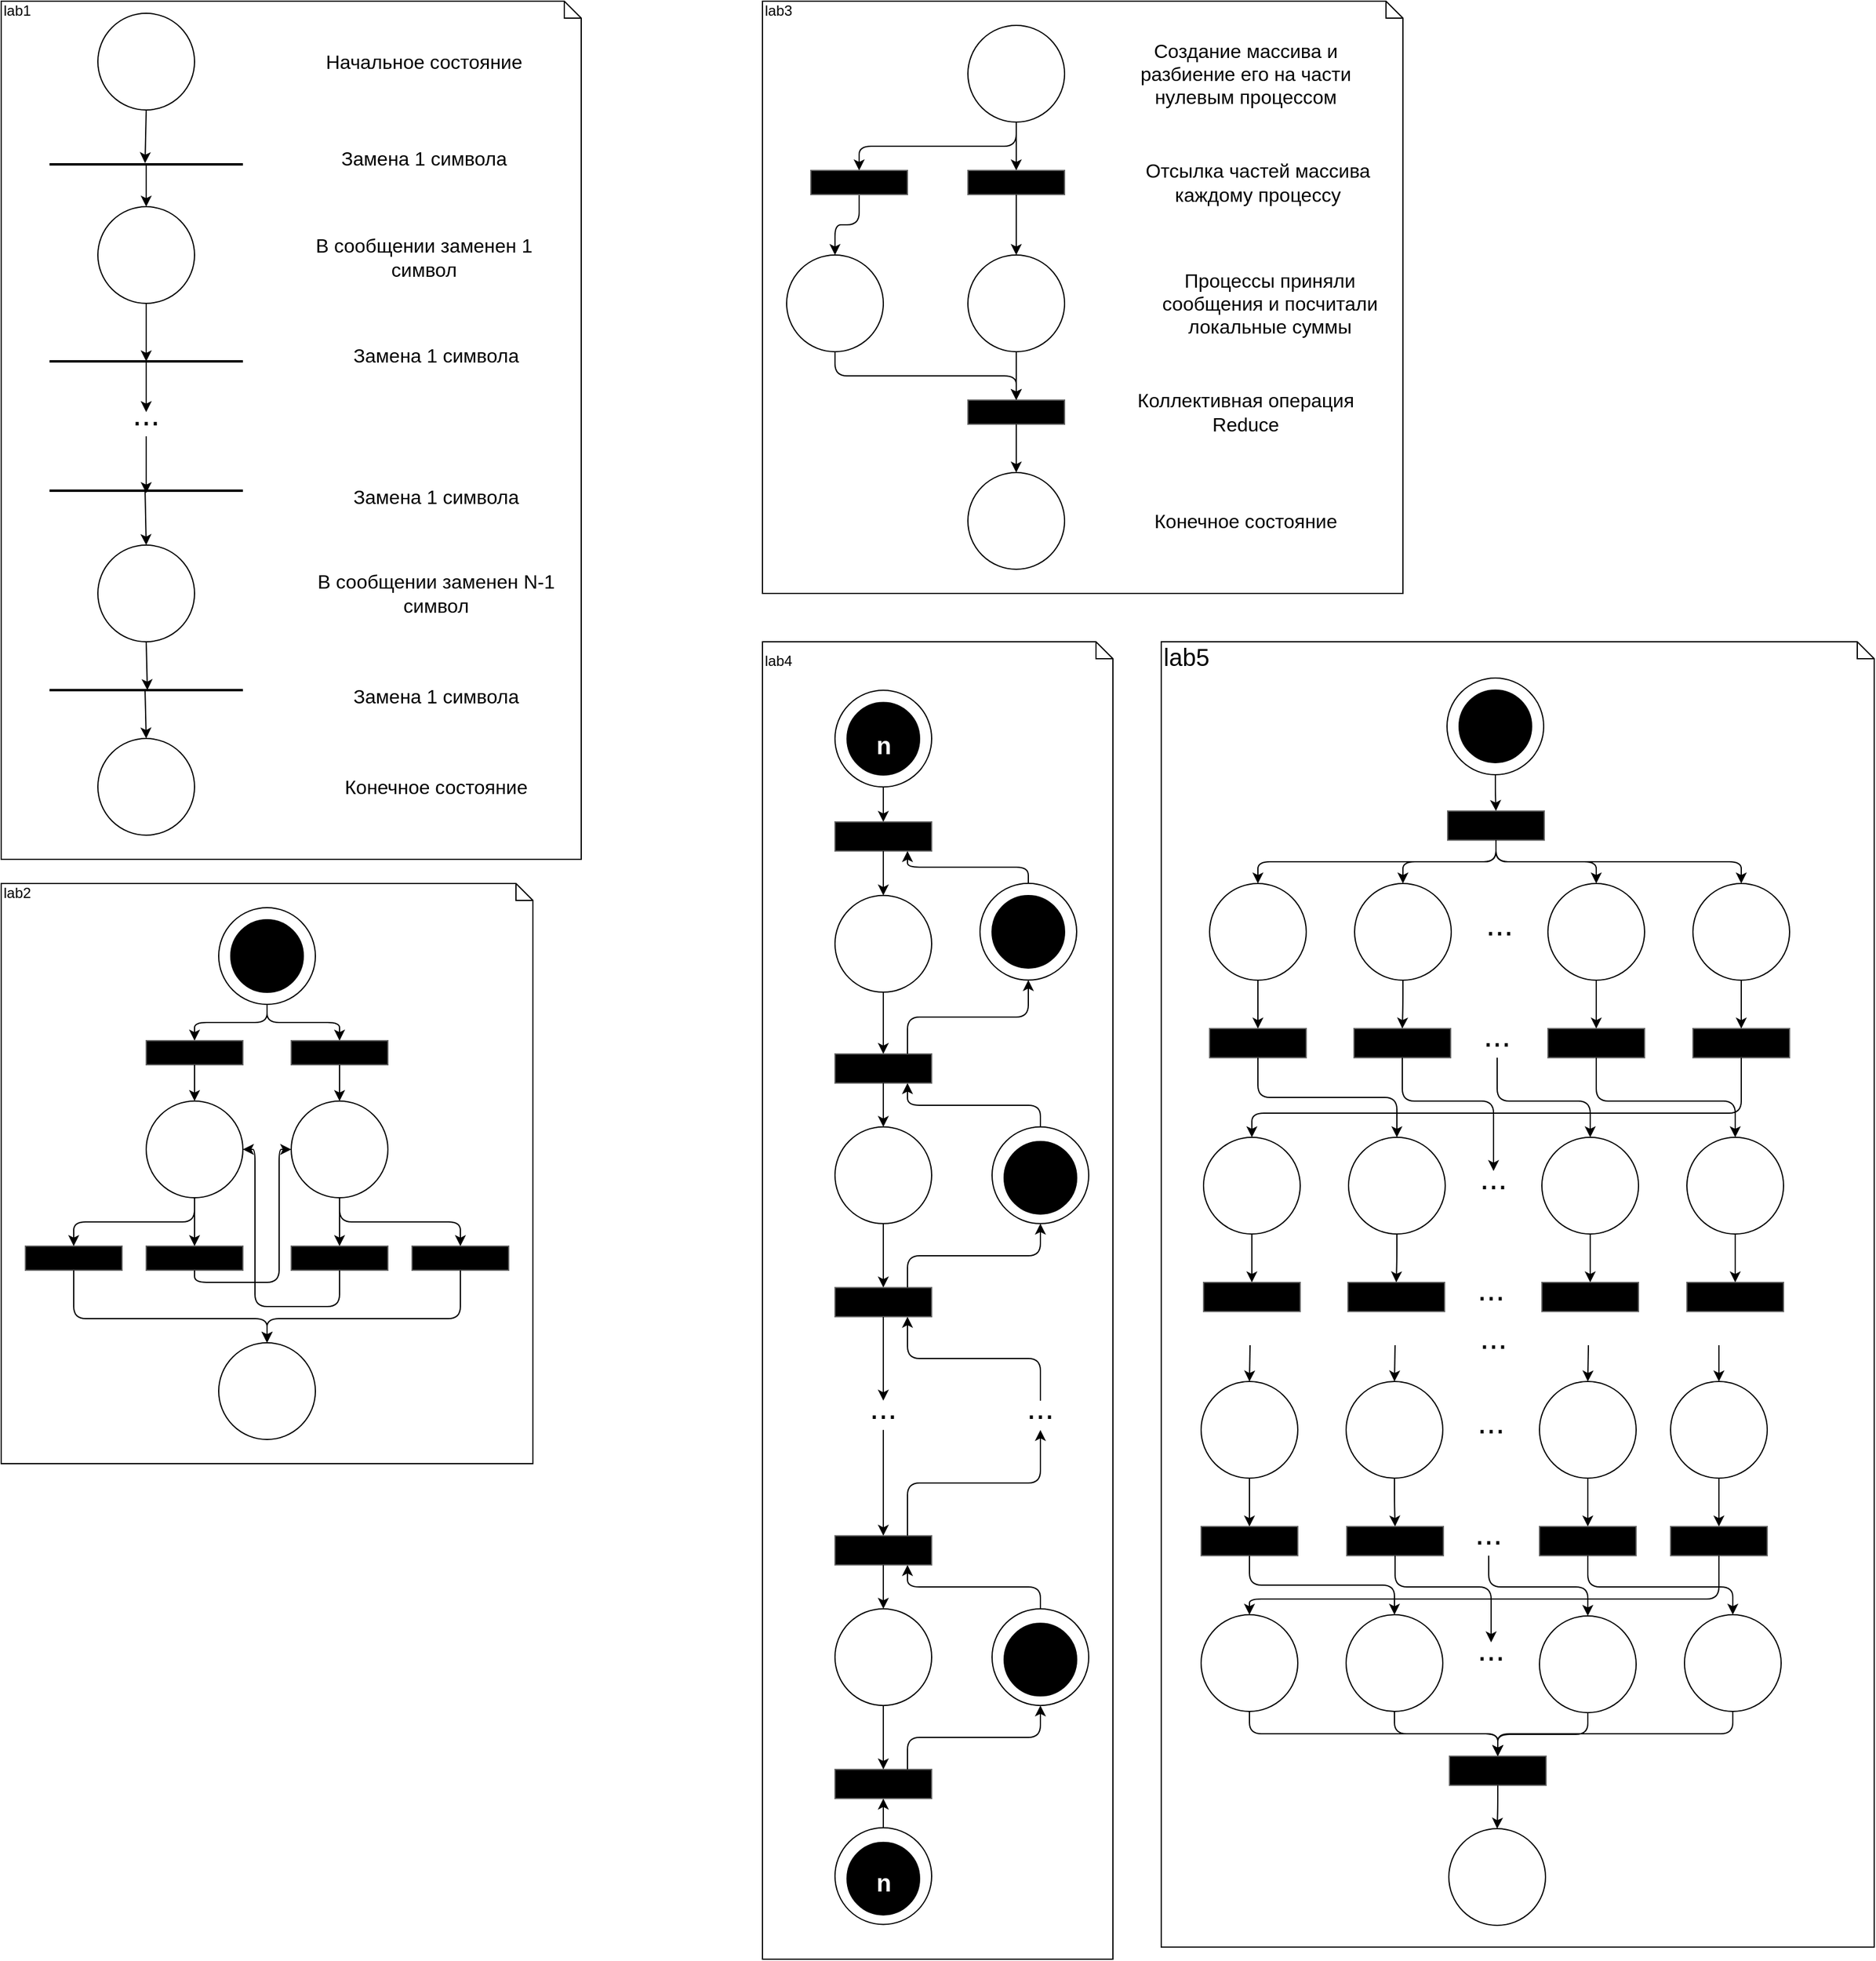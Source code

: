 <mxfile version="12.3.2" type="device" pages="1"><diagram id="6GpnvEEy-C2eloMwzxEv" name="Page-1"><mxGraphModel dx="1892" dy="1450" grid="1" gridSize="10" guides="1" tooltips="1" connect="1" arrows="1" fold="1" page="1" pageScale="1" pageWidth="827" pageHeight="1169" math="0" shadow="0"><root><mxCell id="0"/><mxCell id="1" parent="0"/><mxCell id="kXW_KmqoTyBfFxPTs8dJ-34" value="" style="group" parent="1" vertex="1" connectable="0"><mxGeometry x="40" y="30" width="480" height="710" as="geometry"/></mxCell><mxCell id="kXW_KmqoTyBfFxPTs8dJ-33" value="lab1" style="shape=note;whiteSpace=wrap;html=1;size=14;verticalAlign=top;align=left;spacingTop=-6;" parent="kXW_KmqoTyBfFxPTs8dJ-34" vertex="1"><mxGeometry width="480" height="710" as="geometry"/></mxCell><mxCell id="kXW_KmqoTyBfFxPTs8dJ-1" value="" style="ellipse;whiteSpace=wrap;html=1;aspect=fixed;" parent="kXW_KmqoTyBfFxPTs8dJ-34" vertex="1"><mxGeometry x="80" y="10" width="80" height="80" as="geometry"/></mxCell><mxCell id="kXW_KmqoTyBfFxPTs8dJ-2" value="" style="ellipse;whiteSpace=wrap;html=1;aspect=fixed;" parent="kXW_KmqoTyBfFxPTs8dJ-34" vertex="1"><mxGeometry x="80" y="170" width="80" height="80" as="geometry"/></mxCell><mxCell id="kXW_KmqoTyBfFxPTs8dJ-3" value="" style="ellipse;whiteSpace=wrap;html=1;aspect=fixed;" parent="kXW_KmqoTyBfFxPTs8dJ-34" vertex="1"><mxGeometry x="80" y="450" width="80" height="80" as="geometry"/></mxCell><mxCell id="kXW_KmqoTyBfFxPTs8dJ-4" value="" style="ellipse;whiteSpace=wrap;html=1;aspect=fixed;" parent="kXW_KmqoTyBfFxPTs8dJ-34" vertex="1"><mxGeometry x="80" y="610" width="80" height="80" as="geometry"/></mxCell><mxCell id="kXW_KmqoTyBfFxPTs8dJ-5" value="" style="line;strokeWidth=2;html=1;" parent="kXW_KmqoTyBfFxPTs8dJ-34" vertex="1"><mxGeometry x="40" y="293" width="160" height="10" as="geometry"/></mxCell><mxCell id="kXW_KmqoTyBfFxPTs8dJ-6" value="" style="line;strokeWidth=2;html=1;" parent="kXW_KmqoTyBfFxPTs8dJ-34" vertex="1"><mxGeometry x="40" y="130" width="160" height="10" as="geometry"/></mxCell><mxCell id="kXW_KmqoTyBfFxPTs8dJ-7" value="" style="line;strokeWidth=2;html=1;" parent="kXW_KmqoTyBfFxPTs8dJ-34" vertex="1"><mxGeometry x="40" y="400" width="160" height="10" as="geometry"/></mxCell><mxCell id="kXW_KmqoTyBfFxPTs8dJ-8" value="" style="line;strokeWidth=2;html=1;" parent="kXW_KmqoTyBfFxPTs8dJ-34" vertex="1"><mxGeometry x="40" y="565" width="160" height="10" as="geometry"/></mxCell><mxCell id="kXW_KmqoTyBfFxPTs8dJ-11" value="" style="endArrow=classic;html=1;entryX=0.494;entryY=0.4;entryDx=0;entryDy=0;entryPerimeter=0;exitX=0.5;exitY=1;exitDx=0;exitDy=0;" parent="kXW_KmqoTyBfFxPTs8dJ-34" source="kXW_KmqoTyBfFxPTs8dJ-1" target="kXW_KmqoTyBfFxPTs8dJ-6" edge="1"><mxGeometry width="50" height="50" relative="1" as="geometry"><mxPoint x="300" y="120" as="sourcePoint"/><mxPoint x="350" y="70" as="targetPoint"/></mxGeometry></mxCell><mxCell id="kXW_KmqoTyBfFxPTs8dJ-12" value="" style="endArrow=classic;html=1;entryX=0.5;entryY=0;entryDx=0;entryDy=0;" parent="kXW_KmqoTyBfFxPTs8dJ-34" target="kXW_KmqoTyBfFxPTs8dJ-2" edge="1"><mxGeometry width="50" height="50" relative="1" as="geometry"><mxPoint x="120" y="136" as="sourcePoint"/><mxPoint x="410" y="150" as="targetPoint"/></mxGeometry></mxCell><mxCell id="kXW_KmqoTyBfFxPTs8dJ-13" value="" style="endArrow=classic;html=1;exitX=0.5;exitY=1;exitDx=0;exitDy=0;" parent="kXW_KmqoTyBfFxPTs8dJ-34" source="kXW_KmqoTyBfFxPTs8dJ-2" edge="1"><mxGeometry width="50" height="50" relative="1" as="geometry"><mxPoint x="300" y="230" as="sourcePoint"/><mxPoint x="120" y="298" as="targetPoint"/></mxGeometry></mxCell><mxCell id="kXW_KmqoTyBfFxPTs8dJ-16" value="" style="endArrow=classic;html=1;exitX=0.5;exitY=0.5;exitDx=0;exitDy=0;exitPerimeter=0;" parent="kXW_KmqoTyBfFxPTs8dJ-34" source="kXW_KmqoTyBfFxPTs8dJ-5" edge="1"><mxGeometry width="50" height="50" relative="1" as="geometry"><mxPoint x="190" y="370" as="sourcePoint"/><mxPoint x="120" y="340" as="targetPoint"/></mxGeometry></mxCell><mxCell id="kXW_KmqoTyBfFxPTs8dJ-17" value="&lt;font style=&quot;font-size: 27px&quot;&gt;...&lt;/font&gt;" style="text;html=1;strokeColor=none;fillColor=none;align=center;verticalAlign=bottom;whiteSpace=wrap;rounded=0padding:5px&#10;;" parent="kXW_KmqoTyBfFxPTs8dJ-34" vertex="1"><mxGeometry x="100" y="340" width="40" height="20" as="geometry"/></mxCell><mxCell id="kXW_KmqoTyBfFxPTs8dJ-21" value="" style="endArrow=classic;html=1;exitX=0.5;exitY=1;exitDx=0;exitDy=0;entryX=0.5;entryY=0.7;entryDx=0;entryDy=0;entryPerimeter=0;" parent="kXW_KmqoTyBfFxPTs8dJ-34" source="kXW_KmqoTyBfFxPTs8dJ-17" target="kXW_KmqoTyBfFxPTs8dJ-7" edge="1"><mxGeometry width="50" height="50" relative="1" as="geometry"><mxPoint x="240" y="380" as="sourcePoint"/><mxPoint x="290" y="330" as="targetPoint"/></mxGeometry></mxCell><mxCell id="kXW_KmqoTyBfFxPTs8dJ-22" value="" style="endArrow=classic;html=1;exitX=0.494;exitY=0.4;exitDx=0;exitDy=0;exitPerimeter=0;entryX=0.5;entryY=0;entryDx=0;entryDy=0;" parent="kXW_KmqoTyBfFxPTs8dJ-34" source="kXW_KmqoTyBfFxPTs8dJ-7" target="kXW_KmqoTyBfFxPTs8dJ-3" edge="1"><mxGeometry width="50" height="50" relative="1" as="geometry"><mxPoint x="320" y="390" as="sourcePoint"/><mxPoint x="370" y="340" as="targetPoint"/></mxGeometry></mxCell><mxCell id="kXW_KmqoTyBfFxPTs8dJ-23" value="" style="endArrow=classic;html=1;exitX=0.5;exitY=1;exitDx=0;exitDy=0;entryX=0.506;entryY=0.5;entryDx=0;entryDy=0;entryPerimeter=0;" parent="kXW_KmqoTyBfFxPTs8dJ-34" source="kXW_KmqoTyBfFxPTs8dJ-3" target="kXW_KmqoTyBfFxPTs8dJ-8" edge="1"><mxGeometry width="50" height="50" relative="1" as="geometry"><mxPoint x="280" y="480" as="sourcePoint"/><mxPoint x="330" y="430" as="targetPoint"/></mxGeometry></mxCell><mxCell id="kXW_KmqoTyBfFxPTs8dJ-24" value="" style="endArrow=classic;html=1;exitX=0.494;exitY=0.5;exitDx=0;exitDy=0;exitPerimeter=0;entryX=0.5;entryY=0;entryDx=0;entryDy=0;" parent="kXW_KmqoTyBfFxPTs8dJ-34" source="kXW_KmqoTyBfFxPTs8dJ-8" target="kXW_KmqoTyBfFxPTs8dJ-4" edge="1"><mxGeometry width="50" height="50" relative="1" as="geometry"><mxPoint x="330" y="640" as="sourcePoint"/><mxPoint x="380" y="590" as="targetPoint"/></mxGeometry></mxCell><mxCell id="kXW_KmqoTyBfFxPTs8dJ-25" value="&lt;font style=&quot;font-size: 16px&quot;&gt;Начальное состояние&lt;/font&gt;" style="text;html=1;strokeColor=none;fillColor=none;align=center;verticalAlign=middle;whiteSpace=wrap;rounded=0;" parent="kXW_KmqoTyBfFxPTs8dJ-34" vertex="1"><mxGeometry x="240" y="30" width="220" height="40" as="geometry"/></mxCell><mxCell id="kXW_KmqoTyBfFxPTs8dJ-26" value="&lt;span style=&quot;font-size: 16px&quot;&gt;Замена 1 символа&lt;/span&gt;" style="text;html=1;strokeColor=none;fillColor=none;align=center;verticalAlign=middle;whiteSpace=wrap;rounded=0;" parent="kXW_KmqoTyBfFxPTs8dJ-34" vertex="1"><mxGeometry x="240" y="110" width="220" height="40" as="geometry"/></mxCell><mxCell id="kXW_KmqoTyBfFxPTs8dJ-27" value="&lt;span style=&quot;font-size: 16px&quot;&gt;В сообщении заменен 1 символ&lt;/span&gt;" style="text;html=1;strokeColor=none;fillColor=none;align=center;verticalAlign=middle;whiteSpace=wrap;rounded=0;" parent="kXW_KmqoTyBfFxPTs8dJ-34" vertex="1"><mxGeometry x="240" y="191.5" width="220" height="40" as="geometry"/></mxCell><mxCell id="kXW_KmqoTyBfFxPTs8dJ-28" value="&lt;span style=&quot;font-size: 16px&quot;&gt;Замена 1 символа&lt;/span&gt;" style="text;html=1;strokeColor=none;fillColor=none;align=center;verticalAlign=middle;whiteSpace=wrap;rounded=0;" parent="kXW_KmqoTyBfFxPTs8dJ-34" vertex="1"><mxGeometry x="250" y="273" width="220" height="40" as="geometry"/></mxCell><mxCell id="kXW_KmqoTyBfFxPTs8dJ-29" value="&lt;span style=&quot;font-size: 16px&quot;&gt;Замена 1 символа&lt;/span&gt;" style="text;html=1;strokeColor=none;fillColor=none;align=center;verticalAlign=middle;whiteSpace=wrap;rounded=0;" parent="kXW_KmqoTyBfFxPTs8dJ-34" vertex="1"><mxGeometry x="250" y="390" width="220" height="40" as="geometry"/></mxCell><mxCell id="kXW_KmqoTyBfFxPTs8dJ-30" value="&lt;span style=&quot;font-size: 16px&quot;&gt;В сообщении заменен N-1 символ&lt;/span&gt;" style="text;html=1;strokeColor=none;fillColor=none;align=center;verticalAlign=middle;whiteSpace=wrap;rounded=0;" parent="kXW_KmqoTyBfFxPTs8dJ-34" vertex="1"><mxGeometry x="250" y="470" width="220" height="40" as="geometry"/></mxCell><mxCell id="kXW_KmqoTyBfFxPTs8dJ-31" value="&lt;span style=&quot;font-size: 16px&quot;&gt;Замена 1 символа&lt;/span&gt;" style="text;html=1;strokeColor=none;fillColor=none;align=center;verticalAlign=middle;whiteSpace=wrap;rounded=0;" parent="kXW_KmqoTyBfFxPTs8dJ-34" vertex="1"><mxGeometry x="250" y="555" width="220" height="40" as="geometry"/></mxCell><mxCell id="kXW_KmqoTyBfFxPTs8dJ-32" value="&lt;font style=&quot;font-size: 16px&quot;&gt;Конечное состояние&lt;/font&gt;" style="text;html=1;strokeColor=none;fillColor=none;align=center;verticalAlign=middle;whiteSpace=wrap;rounded=0;" parent="kXW_KmqoTyBfFxPTs8dJ-34" vertex="1"><mxGeometry x="250" y="630" width="220" height="40" as="geometry"/></mxCell><mxCell id="kXW_KmqoTyBfFxPTs8dJ-122" value="" style="group" parent="1" vertex="1" connectable="0"><mxGeometry x="40" y="760" width="440" height="480" as="geometry"/></mxCell><mxCell id="kXW_KmqoTyBfFxPTs8dJ-121" value="lab2" style="shape=note;whiteSpace=wrap;html=1;size=14;verticalAlign=top;align=left;spacingTop=-6;" parent="kXW_KmqoTyBfFxPTs8dJ-122" vertex="1"><mxGeometry width="440" height="480" as="geometry"/></mxCell><mxCell id="kXW_KmqoTyBfFxPTs8dJ-90" value="" style="ellipse;whiteSpace=wrap;html=1;aspect=fixed;" parent="kXW_KmqoTyBfFxPTs8dJ-122" vertex="1"><mxGeometry x="180" y="20" width="80" height="80" as="geometry"/></mxCell><mxCell id="kXW_KmqoTyBfFxPTs8dJ-91" value="" style="ellipse;whiteSpace=wrap;html=1;aspect=fixed;" parent="kXW_KmqoTyBfFxPTs8dJ-122" vertex="1"><mxGeometry x="120" y="180" width="80" height="80" as="geometry"/></mxCell><mxCell id="kXW_KmqoTyBfFxPTs8dJ-92" value="" style="ellipse;whiteSpace=wrap;html=1;aspect=fixed;" parent="kXW_KmqoTyBfFxPTs8dJ-122" vertex="1"><mxGeometry x="240" y="180" width="80" height="80" as="geometry"/></mxCell><mxCell id="kXW_KmqoTyBfFxPTs8dJ-94" value="" style="rounded=0;whiteSpace=wrap;html=1;fillColor=#000000;strokeColor=#666666;fontColor=#333333;" parent="kXW_KmqoTyBfFxPTs8dJ-122" vertex="1"><mxGeometry x="120" y="130" width="80" height="20" as="geometry"/></mxCell><mxCell id="kXW_KmqoTyBfFxPTs8dJ-95" value="" style="rounded=0;whiteSpace=wrap;html=1;fillColor=#000000;strokeColor=#666666;fontColor=#333333;" parent="kXW_KmqoTyBfFxPTs8dJ-122" vertex="1"><mxGeometry x="240" y="130" width="80" height="20" as="geometry"/></mxCell><mxCell id="kXW_KmqoTyBfFxPTs8dJ-96" value="" style="rounded=0;whiteSpace=wrap;html=1;fillColor=#000000;strokeColor=#666666;fontColor=#333333;" parent="kXW_KmqoTyBfFxPTs8dJ-122" vertex="1"><mxGeometry x="240" y="300" width="80" height="20" as="geometry"/></mxCell><mxCell id="kXW_KmqoTyBfFxPTs8dJ-97" value="" style="rounded=0;whiteSpace=wrap;html=1;fillColor=#000000;strokeColor=#666666;fontColor=#333333;" parent="kXW_KmqoTyBfFxPTs8dJ-122" vertex="1"><mxGeometry x="340" y="300" width="80" height="20" as="geometry"/></mxCell><mxCell id="kXW_KmqoTyBfFxPTs8dJ-98" value="" style="rounded=0;whiteSpace=wrap;html=1;fillColor=#000000;strokeColor=#666666;fontColor=#333333;" parent="kXW_KmqoTyBfFxPTs8dJ-122" vertex="1"><mxGeometry x="120" y="300" width="80" height="20" as="geometry"/></mxCell><mxCell id="kXW_KmqoTyBfFxPTs8dJ-99" value="" style="rounded=0;whiteSpace=wrap;html=1;fillColor=#000000;strokeColor=#666666;fontColor=#333333;" parent="kXW_KmqoTyBfFxPTs8dJ-122" vertex="1"><mxGeometry x="20" y="300" width="80" height="20" as="geometry"/></mxCell><mxCell id="kXW_KmqoTyBfFxPTs8dJ-103" value="" style="edgeStyle=elbowEdgeStyle;elbow=vertical;endArrow=classic;html=1;exitX=0.5;exitY=1;exitDx=0;exitDy=0;entryX=0.5;entryY=0;entryDx=0;entryDy=0;" parent="kXW_KmqoTyBfFxPTs8dJ-122" source="kXW_KmqoTyBfFxPTs8dJ-90" target="kXW_KmqoTyBfFxPTs8dJ-94" edge="1"><mxGeometry width="50" height="50" relative="1" as="geometry"><mxPoint x="-60" y="160" as="sourcePoint"/><mxPoint x="-10" y="110" as="targetPoint"/></mxGeometry></mxCell><mxCell id="kXW_KmqoTyBfFxPTs8dJ-104" value="" style="edgeStyle=elbowEdgeStyle;elbow=vertical;endArrow=classic;html=1;exitX=0.5;exitY=1;exitDx=0;exitDy=0;entryX=0.5;entryY=0;entryDx=0;entryDy=0;" parent="kXW_KmqoTyBfFxPTs8dJ-122" source="kXW_KmqoTyBfFxPTs8dJ-90" target="kXW_KmqoTyBfFxPTs8dJ-95" edge="1"><mxGeometry width="50" height="50" relative="1" as="geometry"><mxPoint x="-30" y="130" as="sourcePoint"/><mxPoint x="20" y="80" as="targetPoint"/></mxGeometry></mxCell><mxCell id="kXW_KmqoTyBfFxPTs8dJ-105" value="" style="edgeStyle=elbowEdgeStyle;elbow=vertical;endArrow=classic;html=1;exitX=0.5;exitY=1;exitDx=0;exitDy=0;entryX=0.5;entryY=0;entryDx=0;entryDy=0;" parent="kXW_KmqoTyBfFxPTs8dJ-122" source="kXW_KmqoTyBfFxPTs8dJ-94" target="kXW_KmqoTyBfFxPTs8dJ-91" edge="1"><mxGeometry width="50" height="50" relative="1" as="geometry"><mxPoint x="-10" y="220" as="sourcePoint"/><mxPoint x="40" y="170" as="targetPoint"/></mxGeometry></mxCell><mxCell id="kXW_KmqoTyBfFxPTs8dJ-106" value="" style="edgeStyle=elbowEdgeStyle;elbow=vertical;endArrow=classic;html=1;exitX=0.5;exitY=1;exitDx=0;exitDy=0;entryX=0.5;entryY=0;entryDx=0;entryDy=0;" parent="kXW_KmqoTyBfFxPTs8dJ-122" source="kXW_KmqoTyBfFxPTs8dJ-95" target="kXW_KmqoTyBfFxPTs8dJ-92" edge="1"><mxGeometry width="50" height="50" relative="1" as="geometry"><mxPoint x="480" y="240" as="sourcePoint"/><mxPoint x="530" y="190" as="targetPoint"/></mxGeometry></mxCell><mxCell id="kXW_KmqoTyBfFxPTs8dJ-107" value="" style="edgeStyle=elbowEdgeStyle;elbow=vertical;endArrow=classic;html=1;exitX=0.5;exitY=1;exitDx=0;exitDy=0;entryX=0.5;entryY=0;entryDx=0;entryDy=0;" parent="kXW_KmqoTyBfFxPTs8dJ-122" source="kXW_KmqoTyBfFxPTs8dJ-91" target="kXW_KmqoTyBfFxPTs8dJ-99" edge="1"><mxGeometry width="50" height="50" relative="1" as="geometry"><mxPoint y="270" as="sourcePoint"/><mxPoint x="50" y="220" as="targetPoint"/></mxGeometry></mxCell><mxCell id="kXW_KmqoTyBfFxPTs8dJ-108" value="" style="edgeStyle=elbowEdgeStyle;elbow=horizontal;endArrow=classic;html=1;exitX=0.5;exitY=1;exitDx=0;exitDy=0;entryX=0.5;entryY=0;entryDx=0;entryDy=0;" parent="kXW_KmqoTyBfFxPTs8dJ-122" source="kXW_KmqoTyBfFxPTs8dJ-91" target="kXW_KmqoTyBfFxPTs8dJ-98" edge="1"><mxGeometry width="50" height="50" relative="1" as="geometry"><mxPoint x="-80" y="240" as="sourcePoint"/><mxPoint x="-30" y="190" as="targetPoint"/></mxGeometry></mxCell><mxCell id="kXW_KmqoTyBfFxPTs8dJ-110" value="" style="edgeStyle=elbowEdgeStyle;elbow=vertical;endArrow=classic;html=1;exitX=0.5;exitY=1;exitDx=0;exitDy=0;entryX=0.5;entryY=0;entryDx=0;entryDy=0;" parent="kXW_KmqoTyBfFxPTs8dJ-122" source="kXW_KmqoTyBfFxPTs8dJ-92" target="kXW_KmqoTyBfFxPTs8dJ-97" edge="1"><mxGeometry width="50" height="50" relative="1" as="geometry"><mxPoint x="370" y="220" as="sourcePoint"/><mxPoint x="420" y="170" as="targetPoint"/></mxGeometry></mxCell><mxCell id="kXW_KmqoTyBfFxPTs8dJ-111" value="" style="edgeStyle=elbowEdgeStyle;elbow=vertical;endArrow=classic;html=1;exitX=0.5;exitY=1;exitDx=0;exitDy=0;entryX=0.5;entryY=0;entryDx=0;entryDy=0;" parent="kXW_KmqoTyBfFxPTs8dJ-122" source="kXW_KmqoTyBfFxPTs8dJ-92" target="kXW_KmqoTyBfFxPTs8dJ-96" edge="1"><mxGeometry width="50" height="50" relative="1" as="geometry"><mxPoint x="350" y="230" as="sourcePoint"/><mxPoint x="400" y="180" as="targetPoint"/></mxGeometry></mxCell><mxCell id="kXW_KmqoTyBfFxPTs8dJ-113" value="" style="edgeStyle=segmentEdgeStyle;endArrow=classic;html=1;exitX=0.5;exitY=1;exitDx=0;exitDy=0;entryX=1;entryY=0.5;entryDx=0;entryDy=0;" parent="kXW_KmqoTyBfFxPTs8dJ-122" source="kXW_KmqoTyBfFxPTs8dJ-96" target="kXW_KmqoTyBfFxPTs8dJ-91" edge="1"><mxGeometry width="50" height="50" relative="1" as="geometry"><mxPoint x="190" y="420" as="sourcePoint"/><mxPoint x="240" y="370" as="targetPoint"/><Array as="points"><mxPoint x="280" y="350"/><mxPoint x="210" y="350"/><mxPoint x="210" y="220"/></Array></mxGeometry></mxCell><mxCell id="kXW_KmqoTyBfFxPTs8dJ-114" value="" style="edgeStyle=segmentEdgeStyle;endArrow=classic;html=1;entryX=0;entryY=0.5;entryDx=0;entryDy=0;exitX=0.5;exitY=1;exitDx=0;exitDy=0;" parent="kXW_KmqoTyBfFxPTs8dJ-122" source="kXW_KmqoTyBfFxPTs8dJ-98" target="kXW_KmqoTyBfFxPTs8dJ-92" edge="1"><mxGeometry width="50" height="50" relative="1" as="geometry"><mxPoint x="130" y="400" as="sourcePoint"/><mxPoint x="180" y="350" as="targetPoint"/><Array as="points"><mxPoint x="160" y="330"/><mxPoint x="230" y="330"/><mxPoint x="230" y="220"/></Array></mxGeometry></mxCell><mxCell id="kXW_KmqoTyBfFxPTs8dJ-117" value="" style="ellipse;whiteSpace=wrap;html=1;aspect=fixed;" parent="kXW_KmqoTyBfFxPTs8dJ-122" vertex="1"><mxGeometry x="180" y="380" width="80" height="80" as="geometry"/></mxCell><mxCell id="kXW_KmqoTyBfFxPTs8dJ-118" value="" style="edgeStyle=elbowEdgeStyle;elbow=vertical;endArrow=classic;html=1;exitX=0.5;exitY=1;exitDx=0;exitDy=0;entryX=0.5;entryY=0;entryDx=0;entryDy=0;" parent="kXW_KmqoTyBfFxPTs8dJ-122" source="kXW_KmqoTyBfFxPTs8dJ-97" target="kXW_KmqoTyBfFxPTs8dJ-117" edge="1"><mxGeometry width="50" height="50" relative="1" as="geometry"><mxPoint x="340" y="430" as="sourcePoint"/><mxPoint x="390" y="380" as="targetPoint"/><Array as="points"><mxPoint x="290" y="360"/></Array></mxGeometry></mxCell><mxCell id="kXW_KmqoTyBfFxPTs8dJ-119" value="" style="edgeStyle=elbowEdgeStyle;elbow=vertical;endArrow=classic;html=1;exitX=0.5;exitY=1;exitDx=0;exitDy=0;entryX=0.5;entryY=0;entryDx=0;entryDy=0;" parent="kXW_KmqoTyBfFxPTs8dJ-122" source="kXW_KmqoTyBfFxPTs8dJ-99" target="kXW_KmqoTyBfFxPTs8dJ-117" edge="1"><mxGeometry width="50" height="50" relative="1" as="geometry"><mxPoint x="30" y="420" as="sourcePoint"/><mxPoint x="80" y="370" as="targetPoint"/><Array as="points"><mxPoint x="140" y="360"/></Array></mxGeometry></mxCell><mxCell id="kXW_KmqoTyBfFxPTs8dJ-120" value="" style="ellipse;whiteSpace=wrap;html=1;aspect=fixed;fillColor=#000000;" parent="kXW_KmqoTyBfFxPTs8dJ-122" vertex="1"><mxGeometry x="190" y="30" width="60" height="60" as="geometry"/></mxCell><mxCell id="kXW_KmqoTyBfFxPTs8dJ-172" value="" style="group" parent="1" vertex="1" connectable="0"><mxGeometry x="670" y="30" width="530" height="490" as="geometry"/></mxCell><mxCell id="kXW_KmqoTyBfFxPTs8dJ-168" value="" style="group" parent="kXW_KmqoTyBfFxPTs8dJ-172" vertex="1" connectable="0"><mxGeometry width="530" height="490" as="geometry"/></mxCell><mxCell id="kXW_KmqoTyBfFxPTs8dJ-167" value="lab3" style="shape=note;whiteSpace=wrap;html=1;size=14;verticalAlign=top;align=left;spacingTop=-6;" parent="kXW_KmqoTyBfFxPTs8dJ-168" vertex="1"><mxGeometry width="530" height="490" as="geometry"/></mxCell><mxCell id="kXW_KmqoTyBfFxPTs8dJ-123" value="" style="ellipse;whiteSpace=wrap;html=1;aspect=fixed;" parent="kXW_KmqoTyBfFxPTs8dJ-168" vertex="1"><mxGeometry x="170" y="20" width="80" height="80" as="geometry"/></mxCell><mxCell id="kXW_KmqoTyBfFxPTs8dJ-149" value="" style="rounded=0;whiteSpace=wrap;html=1;fillColor=#000000;strokeColor=#666666;fontColor=#333333;" parent="kXW_KmqoTyBfFxPTs8dJ-168" vertex="1"><mxGeometry x="170" y="140" width="80" height="20" as="geometry"/></mxCell><mxCell id="kXW_KmqoTyBfFxPTs8dJ-150" value="" style="ellipse;whiteSpace=wrap;html=1;aspect=fixed;" parent="kXW_KmqoTyBfFxPTs8dJ-168" vertex="1"><mxGeometry x="20" y="210" width="80" height="80" as="geometry"/></mxCell><mxCell id="kXW_KmqoTyBfFxPTs8dJ-151" value="" style="ellipse;whiteSpace=wrap;html=1;aspect=fixed;" parent="kXW_KmqoTyBfFxPTs8dJ-168" vertex="1"><mxGeometry x="170" y="210" width="80" height="80" as="geometry"/></mxCell><mxCell id="kXW_KmqoTyBfFxPTs8dJ-153" value="" style="rounded=0;whiteSpace=wrap;html=1;fillColor=#000000;strokeColor=#666666;fontColor=#333333;" parent="kXW_KmqoTyBfFxPTs8dJ-168" vertex="1"><mxGeometry x="170" y="330" width="80" height="20" as="geometry"/></mxCell><mxCell id="kXW_KmqoTyBfFxPTs8dJ-154" value="" style="ellipse;whiteSpace=wrap;html=1;aspect=fixed;" parent="kXW_KmqoTyBfFxPTs8dJ-168" vertex="1"><mxGeometry x="170" y="390" width="80" height="80" as="geometry"/></mxCell><mxCell id="kXW_KmqoTyBfFxPTs8dJ-156" value="" style="edgeStyle=elbowEdgeStyle;elbow=vertical;endArrow=classic;html=1;entryX=0.5;entryY=0;entryDx=0;entryDy=0;exitX=0.5;exitY=1;exitDx=0;exitDy=0;" parent="kXW_KmqoTyBfFxPTs8dJ-168" source="kXW_KmqoTyBfFxPTs8dJ-123" target="kXW_KmqoTyBfFxPTs8dJ-149" edge="1"><mxGeometry width="50" height="50" relative="1" as="geometry"><mxPoint x="70" y="160" as="sourcePoint"/><mxPoint x="120" y="110" as="targetPoint"/></mxGeometry></mxCell><mxCell id="kXW_KmqoTyBfFxPTs8dJ-157" value="" style="edgeStyle=elbowEdgeStyle;elbow=vertical;endArrow=classic;html=1;exitX=0.5;exitY=1;exitDx=0;exitDy=0;entryX=0.5;entryY=0;entryDx=0;entryDy=0;" parent="kXW_KmqoTyBfFxPTs8dJ-168" source="kXW_KmqoTyBfFxPTs8dJ-149" target="kXW_KmqoTyBfFxPTs8dJ-151" edge="1"><mxGeometry width="50" height="50" relative="1" as="geometry"><mxPoint x="30" y="190" as="sourcePoint"/><mxPoint x="80" y="140" as="targetPoint"/></mxGeometry></mxCell><mxCell id="kXW_KmqoTyBfFxPTs8dJ-158" value="" style="edgeStyle=elbowEdgeStyle;elbow=vertical;endArrow=classic;html=1;exitX=0.5;exitY=1;exitDx=0;exitDy=0;entryX=0.5;entryY=0;entryDx=0;entryDy=0;" parent="kXW_KmqoTyBfFxPTs8dJ-168" source="kXW_KmqoTyBfFxPTs8dJ-169" target="kXW_KmqoTyBfFxPTs8dJ-150" edge="1"><mxGeometry width="50" height="50" relative="1" as="geometry"><mxPoint x="-10" y="180" as="sourcePoint"/><mxPoint x="40" y="130" as="targetPoint"/></mxGeometry></mxCell><mxCell id="kXW_KmqoTyBfFxPTs8dJ-159" value="" style="edgeStyle=elbowEdgeStyle;elbow=vertical;endArrow=classic;html=1;entryX=0.5;entryY=0;entryDx=0;entryDy=0;exitX=0.5;exitY=1;exitDx=0;exitDy=0;" parent="kXW_KmqoTyBfFxPTs8dJ-168" source="kXW_KmqoTyBfFxPTs8dJ-150" target="kXW_KmqoTyBfFxPTs8dJ-153" edge="1"><mxGeometry width="50" height="50" relative="1" as="geometry"><mxPoint x="20" y="370" as="sourcePoint"/><mxPoint x="70" y="320" as="targetPoint"/></mxGeometry></mxCell><mxCell id="kXW_KmqoTyBfFxPTs8dJ-160" value="" style="edgeStyle=elbowEdgeStyle;elbow=vertical;endArrow=classic;html=1;exitX=0.5;exitY=1;exitDx=0;exitDy=0;entryX=0.5;entryY=0;entryDx=0;entryDy=0;" parent="kXW_KmqoTyBfFxPTs8dJ-168" source="kXW_KmqoTyBfFxPTs8dJ-151" target="kXW_KmqoTyBfFxPTs8dJ-153" edge="1"><mxGeometry width="50" height="50" relative="1" as="geometry"><mxPoint x="80" y="410" as="sourcePoint"/><mxPoint x="130" y="360" as="targetPoint"/></mxGeometry></mxCell><mxCell id="kXW_KmqoTyBfFxPTs8dJ-161" value="" style="edgeStyle=elbowEdgeStyle;elbow=vertical;endArrow=classic;html=1;exitX=0.5;exitY=1;exitDx=0;exitDy=0;entryX=0.5;entryY=0;entryDx=0;entryDy=0;" parent="kXW_KmqoTyBfFxPTs8dJ-168" source="kXW_KmqoTyBfFxPTs8dJ-153" target="kXW_KmqoTyBfFxPTs8dJ-154" edge="1"><mxGeometry width="50" height="50" relative="1" as="geometry"><mxPoint y="450" as="sourcePoint"/><mxPoint x="50" y="400" as="targetPoint"/></mxGeometry></mxCell><mxCell id="kXW_KmqoTyBfFxPTs8dJ-162" value="&lt;span style=&quot;font-size: 16px&quot;&gt;Создание массива и разбиение его на части н&lt;/span&gt;&lt;span style=&quot;font-size: 16px&quot;&gt;улевым процессом&lt;/span&gt;" style="text;html=1;strokeColor=none;fillColor=none;align=center;verticalAlign=middle;whiteSpace=wrap;rounded=0;" parent="kXW_KmqoTyBfFxPTs8dJ-168" vertex="1"><mxGeometry x="290" y="40" width="220" height="40" as="geometry"/></mxCell><mxCell id="kXW_KmqoTyBfFxPTs8dJ-163" value="&lt;font style=&quot;font-size: 16px&quot;&gt;Конечное состояние&lt;/font&gt;" style="text;html=1;strokeColor=none;fillColor=none;align=center;verticalAlign=middle;whiteSpace=wrap;rounded=0;" parent="kXW_KmqoTyBfFxPTs8dJ-168" vertex="1"><mxGeometry x="290" y="410" width="220" height="40" as="geometry"/></mxCell><mxCell id="kXW_KmqoTyBfFxPTs8dJ-164" value="&lt;span style=&quot;font-size: 16px&quot;&gt;Коллективная операция Reduce&lt;/span&gt;" style="text;html=1;strokeColor=none;fillColor=none;align=center;verticalAlign=middle;whiteSpace=wrap;rounded=0;" parent="kXW_KmqoTyBfFxPTs8dJ-168" vertex="1"><mxGeometry x="290" y="320" width="220" height="40" as="geometry"/></mxCell><mxCell id="kXW_KmqoTyBfFxPTs8dJ-165" value="&lt;span style=&quot;font-size: 16px&quot;&gt;Отсылка частей массива каждому процессу&lt;/span&gt;" style="text;html=1;strokeColor=none;fillColor=none;align=center;verticalAlign=middle;whiteSpace=wrap;rounded=0;" parent="kXW_KmqoTyBfFxPTs8dJ-168" vertex="1"><mxGeometry x="300" y="130" width="220" height="40" as="geometry"/></mxCell><mxCell id="kXW_KmqoTyBfFxPTs8dJ-166" value="&lt;span style=&quot;font-size: 16px&quot;&gt;Процессы приняли сообщения и посчитали локальные суммы&lt;/span&gt;" style="text;html=1;strokeColor=none;fillColor=none;align=center;verticalAlign=middle;whiteSpace=wrap;rounded=0;" parent="kXW_KmqoTyBfFxPTs8dJ-168" vertex="1"><mxGeometry x="310" y="230" width="220" height="40" as="geometry"/></mxCell><mxCell id="kXW_KmqoTyBfFxPTs8dJ-169" value="" style="rounded=0;whiteSpace=wrap;html=1;fillColor=#000000;strokeColor=#666666;fontColor=#333333;" parent="kXW_KmqoTyBfFxPTs8dJ-168" vertex="1"><mxGeometry x="40" y="140" width="80" height="20" as="geometry"/></mxCell><mxCell id="kXW_KmqoTyBfFxPTs8dJ-170" value="" style="edgeStyle=elbowEdgeStyle;elbow=vertical;endArrow=classic;html=1;entryX=0.5;entryY=0;entryDx=0;entryDy=0;exitX=0.5;exitY=1;exitDx=0;exitDy=0;" parent="kXW_KmqoTyBfFxPTs8dJ-168" source="kXW_KmqoTyBfFxPTs8dJ-123" target="kXW_KmqoTyBfFxPTs8dJ-169" edge="1"><mxGeometry width="50" height="50" relative="1" as="geometry"><mxPoint x="50" y="120" as="sourcePoint"/><mxPoint x="100" y="70" as="targetPoint"/></mxGeometry></mxCell><mxCell id="uYkBRXjKbfQdLF1ZTW4I-113" value="" style="group" vertex="1" connectable="0" parent="1"><mxGeometry x="670" y="709.007" width="290" height="940.993" as="geometry"/></mxCell><mxCell id="uYkBRXjKbfQdLF1ZTW4I-95" value="" style="group" vertex="1" connectable="0" parent="uYkBRXjKbfQdLF1ZTW4I-113"><mxGeometry y="40.993" width="290" height="900" as="geometry"/></mxCell><mxCell id="uYkBRXjKbfQdLF1ZTW4I-94" value="&lt;span style=&quot;font-size: 12px&quot;&gt;lab4&lt;/span&gt;" style="shape=note;whiteSpace=wrap;html=1;size=14;verticalAlign=top;align=left;spacingTop=-6;fontSize=20;fontColor=#000000;" vertex="1" parent="uYkBRXjKbfQdLF1ZTW4I-95"><mxGeometry y="-190" width="290" height="1090" as="geometry"/></mxCell><mxCell id="uYkBRXjKbfQdLF1ZTW4I-63" value="&lt;span style=&quot;color: rgba(0 , 0 , 0 , 0) ; font-family: monospace ; font-size: 0px&quot;&gt;%3CmxGraphModel%3E%3Croot%3E%3CmxCell%20id%3D%220%22%2F%3E%3CmxCell%20id%3D%221%22%20parent%3D%220%22%2F%3E%3CmxCell%20id%3D%222%22%20value%3D%22%22%20style%3D%22ellipse%3BwhiteSpace%3Dwrap%3Bhtml%3D1%3Baspect%3Dfixed%3BfillColor%3D%23000000%3B%22%20vertex%3D%221%22%20parent%3D%221%22%3E%3CmxGeometry%20x%3D%221160%22%20y%3D%22595%22%20width%3D%2260%22%20height%3D%2260%22%20as%3D%22geometry%22%2F%3E%3C%2FmxCell%3E%3C%2Froot%3E%3C%2FmxGraphModel%3E&lt;/span&gt;" style="rounded=0;whiteSpace=wrap;html=1;fillColor=#000000;strokeColor=#666666;fontColor=#333333;" vertex="1" parent="uYkBRXjKbfQdLF1ZTW4I-95"><mxGeometry x="60" y="151.007" width="80" height="24.161" as="geometry"/></mxCell><mxCell id="uYkBRXjKbfQdLF1ZTW4I-65" value="" style="ellipse;whiteSpace=wrap;html=1;aspect=fixed;" vertex="1" parent="uYkBRXjKbfQdLF1ZTW4I-95"><mxGeometry x="60" y="211.409" width="80" height="80" as="geometry"/></mxCell><mxCell id="uYkBRXjKbfQdLF1ZTW4I-66" value="&lt;span style=&quot;color: rgba(0 , 0 , 0 , 0) ; font-family: monospace ; font-size: 0px&quot;&gt;%3CmxGraphModel%3E%3Croot%3E%3CmxCell%20id%3D%220%22%2F%3E%3CmxCell%20id%3D%221%22%20parent%3D%220%22%2F%3E%3CmxCell%20id%3D%222%22%20value%3D%22%22%20style%3D%22ellipse%3BwhiteSpace%3Dwrap%3Bhtml%3D1%3Baspect%3Dfixed%3BfillColor%3D%23000000%3B%22%20vertex%3D%221%22%20parent%3D%221%22%3E%3CmxGeometry%20x%3D%221160%22%20y%3D%22595%22%20width%3D%2260%22%20height%3D%2260%22%20as%3D%22geometry%22%2F%3E%3C%2FmxCell%3E%3C%2Froot%3E%3C%2FmxGraphModel%3E&lt;/span&gt;" style="rounded=0;whiteSpace=wrap;html=1;fillColor=#000000;strokeColor=#666666;fontColor=#333333;" vertex="1" parent="uYkBRXjKbfQdLF1ZTW4I-95"><mxGeometry x="60" y="344.295" width="80" height="24.161" as="geometry"/></mxCell><mxCell id="uYkBRXjKbfQdLF1ZTW4I-68" value="&lt;span style=&quot;color: rgba(0 , 0 , 0 , 0) ; font-family: monospace ; font-size: 0px&quot;&gt;%3CmxGraphModel%3E%3Croot%3E%3CmxCell%20id%3D%220%22%2F%3E%3CmxCell%20id%3D%221%22%20parent%3D%220%22%2F%3E%3CmxCell%20id%3D%222%22%20value%3D%22%22%20style%3D%22ellipse%3BwhiteSpace%3Dwrap%3Bhtml%3D1%3Baspect%3Dfixed%3BfillColor%3D%23000000%3B%22%20vertex%3D%221%22%20parent%3D%221%22%3E%3CmxGeometry%20x%3D%221160%22%20y%3D%22595%22%20width%3D%2260%22%20height%3D%2260%22%20as%3D%22geometry%22%2F%3E%3C%2FmxCell%3E%3C%2Froot%3E%3C%2FmxGraphModel%3E&lt;/span&gt;" style="rounded=0;whiteSpace=wrap;html=1;fillColor=#000000;strokeColor=#666666;fontColor=#333333;" vertex="1" parent="uYkBRXjKbfQdLF1ZTW4I-95"><mxGeometry x="60" y="549.664" width="80" height="24.161" as="geometry"/></mxCell><mxCell id="uYkBRXjKbfQdLF1ZTW4I-69" value="" style="ellipse;whiteSpace=wrap;html=1;aspect=fixed;" vertex="1" parent="uYkBRXjKbfQdLF1ZTW4I-95"><mxGeometry x="60" y="610.067" width="80" height="80" as="geometry"/></mxCell><mxCell id="uYkBRXjKbfQdLF1ZTW4I-70" value="" style="ellipse;whiteSpace=wrap;html=1;aspect=fixed;" vertex="1" parent="uYkBRXjKbfQdLF1ZTW4I-95"><mxGeometry x="60" y="791.275" width="80" height="80" as="geometry"/></mxCell><mxCell id="uYkBRXjKbfQdLF1ZTW4I-71" value="" style="ellipse;whiteSpace=wrap;html=1;aspect=fixed;fillColor=#000000;" vertex="1" parent="uYkBRXjKbfQdLF1ZTW4I-95"><mxGeometry x="70" y="803.356" width="60" height="60" as="geometry"/></mxCell><mxCell id="uYkBRXjKbfQdLF1ZTW4I-72" value="n" style="text;html=1;align=center;verticalAlign=middle;resizable=0;points=[];;autosize=1;fontSize=20;fontStyle=1;fontColor=#FFFFFF;" vertex="1" parent="uYkBRXjKbfQdLF1ZTW4I-95"><mxGeometry x="85" y="821.477" width="30" height="30" as="geometry"/></mxCell><mxCell id="uYkBRXjKbfQdLF1ZTW4I-73" value="&lt;span style=&quot;color: rgba(0 , 0 , 0 , 0) ; font-family: monospace ; font-size: 0px&quot;&gt;%3CmxGraphModel%3E%3Croot%3E%3CmxCell%20id%3D%220%22%2F%3E%3CmxCell%20id%3D%221%22%20parent%3D%220%22%2F%3E%3CmxCell%20id%3D%222%22%20value%3D%22%22%20style%3D%22ellipse%3BwhiteSpace%3Dwrap%3Bhtml%3D1%3Baspect%3Dfixed%3BfillColor%3D%23000000%3B%22%20vertex%3D%221%22%20parent%3D%221%22%3E%3CmxGeometry%20x%3D%221160%22%20y%3D%22595%22%20width%3D%2260%22%20height%3D%2260%22%20as%3D%22geometry%22%2F%3E%3C%2FmxCell%3E%3C%2Froot%3E%3C%2FmxGraphModel%3E&lt;/span&gt;" style="rounded=0;whiteSpace=wrap;html=1;fillColor=#000000;strokeColor=#666666;fontColor=#333333;" vertex="1" parent="uYkBRXjKbfQdLF1ZTW4I-95"><mxGeometry x="60" y="742.953" width="80" height="24.161" as="geometry"/></mxCell><mxCell id="uYkBRXjKbfQdLF1ZTW4I-74" value="" style="ellipse;whiteSpace=wrap;html=1;aspect=fixed;" vertex="1" parent="uYkBRXjKbfQdLF1ZTW4I-95"><mxGeometry x="190" y="211.409" width="80" height="80" as="geometry"/></mxCell><mxCell id="uYkBRXjKbfQdLF1ZTW4I-76" value="" style="ellipse;whiteSpace=wrap;html=1;aspect=fixed;" vertex="1" parent="uYkBRXjKbfQdLF1ZTW4I-95"><mxGeometry x="190" y="610.067" width="80" height="80" as="geometry"/></mxCell><mxCell id="uYkBRXjKbfQdLF1ZTW4I-77" value="" style="ellipse;whiteSpace=wrap;html=1;aspect=fixed;fillColor=#000000;" vertex="1" parent="uYkBRXjKbfQdLF1ZTW4I-95"><mxGeometry x="200" y="223.49" width="60" height="60" as="geometry"/></mxCell><mxCell id="uYkBRXjKbfQdLF1ZTW4I-79" value="" style="ellipse;whiteSpace=wrap;html=1;aspect=fixed;fillColor=#000000;" vertex="1" parent="uYkBRXjKbfQdLF1ZTW4I-95"><mxGeometry x="200" y="622.148" width="60" height="60" as="geometry"/></mxCell><mxCell id="uYkBRXjKbfQdLF1ZTW4I-80" value="" style="edgeStyle=elbowEdgeStyle;elbow=vertical;endArrow=classic;html=1;fontSize=20;fontColor=#FFFFFF;exitX=0.5;exitY=1;exitDx=0;exitDy=0;entryX=0.5;entryY=0;entryDx=0;entryDy=0;" edge="1" parent="uYkBRXjKbfQdLF1ZTW4I-95" source="uYkBRXjKbfQdLF1ZTW4I-107" target="uYkBRXjKbfQdLF1ZTW4I-63"><mxGeometry width="50" height="50" relative="1" as="geometry"><mxPoint x="99.667" y="98.667" as="sourcePoint"/><mxPoint x="100" y="151.007" as="targetPoint"/></mxGeometry></mxCell><mxCell id="uYkBRXjKbfQdLF1ZTW4I-81" value="" style="edgeStyle=elbowEdgeStyle;elbow=vertical;endArrow=classic;html=1;fontSize=20;fontColor=#FFFFFF;entryX=0.5;entryY=0;entryDx=0;entryDy=0;exitX=0.5;exitY=1;exitDx=0;exitDy=0;" edge="1" parent="uYkBRXjKbfQdLF1ZTW4I-95" source="uYkBRXjKbfQdLF1ZTW4I-63" target="uYkBRXjKbfQdLF1ZTW4I-65"><mxGeometry width="50" height="50" relative="1" as="geometry"><mxPoint x="-60" y="368.456" as="sourcePoint"/><mxPoint x="-10" y="308.054" as="targetPoint"/></mxGeometry></mxCell><mxCell id="uYkBRXjKbfQdLF1ZTW4I-82" value="" style="edgeStyle=elbowEdgeStyle;elbow=vertical;endArrow=classic;html=1;fontSize=20;fontColor=#FFFFFF;exitX=0.5;exitY=0;exitDx=0;exitDy=0;entryX=0.75;entryY=1;entryDx=0;entryDy=0;" edge="1" parent="uYkBRXjKbfQdLF1ZTW4I-95" source="uYkBRXjKbfQdLF1ZTW4I-74" target="uYkBRXjKbfQdLF1ZTW4I-63"><mxGeometry width="50" height="50" relative="1" as="geometry"><mxPoint x="350" y="235.57" as="sourcePoint"/><mxPoint x="400" y="175.168" as="targetPoint"/></mxGeometry></mxCell><mxCell id="uYkBRXjKbfQdLF1ZTW4I-83" value="" style="edgeStyle=elbowEdgeStyle;elbow=vertical;endArrow=classic;html=1;fontSize=20;fontColor=#FFFFFF;exitX=0.75;exitY=0;exitDx=0;exitDy=0;entryX=0.5;entryY=1;entryDx=0;entryDy=0;" edge="1" parent="uYkBRXjKbfQdLF1ZTW4I-95" source="uYkBRXjKbfQdLF1ZTW4I-66" target="uYkBRXjKbfQdLF1ZTW4I-74"><mxGeometry width="50" height="50" relative="1" as="geometry"><mxPoint x="370" y="344.295" as="sourcePoint"/><mxPoint x="420" y="283.893" as="targetPoint"/></mxGeometry></mxCell><mxCell id="uYkBRXjKbfQdLF1ZTW4I-84" value="" style="edgeStyle=elbowEdgeStyle;elbow=vertical;endArrow=classic;html=1;fontSize=20;fontColor=#FFFFFF;exitX=0.5;exitY=1;exitDx=0;exitDy=0;entryX=0.5;entryY=0;entryDx=0;entryDy=0;" edge="1" parent="uYkBRXjKbfQdLF1ZTW4I-95" source="uYkBRXjKbfQdLF1ZTW4I-65" target="uYkBRXjKbfQdLF1ZTW4I-66"><mxGeometry width="50" height="50" relative="1" as="geometry"><mxPoint x="-90" y="465.101" as="sourcePoint"/><mxPoint x="70" y="320.134" as="targetPoint"/></mxGeometry></mxCell><mxCell id="uYkBRXjKbfQdLF1ZTW4I-85" value="" style="edgeStyle=elbowEdgeStyle;elbow=vertical;endArrow=classic;html=1;fontSize=20;fontColor=#FFFFFF;entryX=0.5;entryY=0;entryDx=0;entryDy=0;exitX=0.5;exitY=1;exitDx=0;exitDy=0;" edge="1" parent="uYkBRXjKbfQdLF1ZTW4I-95" source="uYkBRXjKbfQdLF1ZTW4I-66" target="uYkBRXjKbfQdLF1ZTW4I-96"><mxGeometry width="50" height="50" relative="1" as="geometry"><mxPoint x="-20" y="465.101" as="sourcePoint"/><mxPoint x="99.941" y="404.627" as="targetPoint"/></mxGeometry></mxCell><mxCell id="uYkBRXjKbfQdLF1ZTW4I-86" value="" style="edgeStyle=elbowEdgeStyle;elbow=vertical;endArrow=classic;html=1;fontSize=20;fontColor=#FFFFFF;entryX=0.5;entryY=0;entryDx=0;entryDy=0;exitX=0.5;exitY=1;exitDx=0;exitDy=0;" edge="1" parent="uYkBRXjKbfQdLF1ZTW4I-95" source="uYkBRXjKbfQdLF1ZTW4I-96" target="uYkBRXjKbfQdLF1ZTW4I-68"><mxGeometry width="50" height="50" relative="1" as="geometry"><mxPoint x="99.941" y="501.271" as="sourcePoint"/><mxPoint x="10" y="477.181" as="targetPoint"/></mxGeometry></mxCell><mxCell id="uYkBRXjKbfQdLF1ZTW4I-87" value="" style="edgeStyle=elbowEdgeStyle;elbow=vertical;endArrow=classic;html=1;fontSize=20;fontColor=#FFFFFF;entryX=0.5;entryY=0;entryDx=0;entryDy=0;exitX=0.5;exitY=1;exitDx=0;exitDy=0;" edge="1" parent="uYkBRXjKbfQdLF1ZTW4I-95" source="uYkBRXjKbfQdLF1ZTW4I-68" target="uYkBRXjKbfQdLF1ZTW4I-69"><mxGeometry width="50" height="50" relative="1" as="geometry"><mxPoint x="-20" y="706.711" as="sourcePoint"/><mxPoint x="30" y="646.309" as="targetPoint"/></mxGeometry></mxCell><mxCell id="uYkBRXjKbfQdLF1ZTW4I-88" value="" style="edgeStyle=elbowEdgeStyle;elbow=vertical;endArrow=classic;html=1;fontSize=20;fontColor=#FFFFFF;entryX=0.5;entryY=0;entryDx=0;entryDy=0;exitX=0.5;exitY=1;exitDx=0;exitDy=0;" edge="1" parent="uYkBRXjKbfQdLF1ZTW4I-95" source="uYkBRXjKbfQdLF1ZTW4I-69" target="uYkBRXjKbfQdLF1ZTW4I-73"><mxGeometry width="50" height="50" relative="1" as="geometry"><mxPoint x="-90" y="706.711" as="sourcePoint"/><mxPoint x="-40" y="646.309" as="targetPoint"/></mxGeometry></mxCell><mxCell id="uYkBRXjKbfQdLF1ZTW4I-89" value="" style="edgeStyle=elbowEdgeStyle;elbow=vertical;endArrow=classic;html=1;fontSize=20;fontColor=#FFFFFF;exitX=0.5;exitY=0;exitDx=0;exitDy=0;entryX=0.5;entryY=1;entryDx=0;entryDy=0;" edge="1" parent="uYkBRXjKbfQdLF1ZTW4I-95" source="uYkBRXjKbfQdLF1ZTW4I-70" target="uYkBRXjKbfQdLF1ZTW4I-73"><mxGeometry width="50" height="50" relative="1" as="geometry"><mxPoint x="-50" y="779.195" as="sourcePoint"/><mxPoint y="718.792" as="targetPoint"/></mxGeometry></mxCell><mxCell id="uYkBRXjKbfQdLF1ZTW4I-90" value="" style="edgeStyle=elbowEdgeStyle;elbow=vertical;endArrow=classic;html=1;fontSize=20;fontColor=#FFFFFF;exitX=0.75;exitY=0;exitDx=0;exitDy=0;entryX=0.5;entryY=1;entryDx=0;entryDy=0;" edge="1" parent="uYkBRXjKbfQdLF1ZTW4I-95" source="uYkBRXjKbfQdLF1ZTW4I-73" target="uYkBRXjKbfQdLF1ZTW4I-76"><mxGeometry width="50" height="50" relative="1" as="geometry"><mxPoint x="230" y="839.597" as="sourcePoint"/><mxPoint x="280" y="779.195" as="targetPoint"/></mxGeometry></mxCell><mxCell id="uYkBRXjKbfQdLF1ZTW4I-91" value="" style="edgeStyle=elbowEdgeStyle;elbow=vertical;endArrow=classic;html=1;fontSize=20;fontColor=#FFFFFF;exitX=0.5;exitY=0;exitDx=0;exitDy=0;entryX=0.75;entryY=1;entryDx=0;entryDy=0;" edge="1" parent="uYkBRXjKbfQdLF1ZTW4I-95" source="uYkBRXjKbfQdLF1ZTW4I-76" target="uYkBRXjKbfQdLF1ZTW4I-68"><mxGeometry width="50" height="50" relative="1" as="geometry"><mxPoint x="280" y="815.436" as="sourcePoint"/><mxPoint x="330" y="755.034" as="targetPoint"/></mxGeometry></mxCell><mxCell id="uYkBRXjKbfQdLF1ZTW4I-92" value="" style="edgeStyle=elbowEdgeStyle;elbow=vertical;endArrow=classic;html=1;fontSize=20;fontColor=#FFFFFF;exitX=0.75;exitY=0;exitDx=0;exitDy=0;entryX=0.5;entryY=1;entryDx=0;entryDy=0;" edge="1" parent="uYkBRXjKbfQdLF1ZTW4I-95" source="uYkBRXjKbfQdLF1ZTW4I-68" target="uYkBRXjKbfQdLF1ZTW4I-97"><mxGeometry width="50" height="50" relative="1" as="geometry"><mxPoint x="300" y="610.067" as="sourcePoint"/><mxPoint x="230.529" y="501.271" as="targetPoint"/></mxGeometry></mxCell><mxCell id="uYkBRXjKbfQdLF1ZTW4I-93" value="" style="edgeStyle=elbowEdgeStyle;elbow=vertical;endArrow=classic;html=1;fontSize=20;fontColor=#FFFFFF;exitX=0.5;exitY=0;exitDx=0;exitDy=0;entryX=0.75;entryY=1;entryDx=0;entryDy=0;" edge="1" parent="uYkBRXjKbfQdLF1ZTW4I-95" source="uYkBRXjKbfQdLF1ZTW4I-97" target="uYkBRXjKbfQdLF1ZTW4I-66"><mxGeometry width="50" height="50" relative="1" as="geometry"><mxPoint x="230.529" y="404.627" as="sourcePoint"/><mxPoint x="360" y="465.101" as="targetPoint"/></mxGeometry></mxCell><mxCell id="uYkBRXjKbfQdLF1ZTW4I-96" value="&lt;font style=&quot;font-size: 27px&quot;&gt;...&lt;/font&gt;" style="text;html=1;strokeColor=none;fillColor=none;align=center;verticalAlign=bottom;whiteSpace=wrap;rounded=0padding:5px&#10;;" vertex="1" parent="uYkBRXjKbfQdLF1ZTW4I-95"><mxGeometry x="80" y="437.919" width="40" height="24.161" as="geometry"/></mxCell><mxCell id="uYkBRXjKbfQdLF1ZTW4I-97" value="&lt;font style=&quot;font-size: 27px&quot;&gt;...&lt;/font&gt;" style="text;html=1;strokeColor=none;fillColor=none;align=center;verticalAlign=bottom;whiteSpace=wrap;rounded=0padding:5px&#10;;" vertex="1" parent="uYkBRXjKbfQdLF1ZTW4I-95"><mxGeometry x="210" y="437.919" width="40" height="24.161" as="geometry"/></mxCell><mxCell id="uYkBRXjKbfQdLF1ZTW4I-100" value="" style="ellipse;whiteSpace=wrap;html=1;aspect=fixed;" vertex="1" parent="uYkBRXjKbfQdLF1ZTW4I-95"><mxGeometry x="60" y="-149.879" width="80" height="80" as="geometry"/></mxCell><mxCell id="uYkBRXjKbfQdLF1ZTW4I-101" value="" style="ellipse;whiteSpace=wrap;html=1;aspect=fixed;fillColor=#000000;" vertex="1" parent="uYkBRXjKbfQdLF1ZTW4I-95"><mxGeometry x="70" y="-139.799" width="60" height="60" as="geometry"/></mxCell><mxCell id="uYkBRXjKbfQdLF1ZTW4I-102" value="n" style="text;html=1;align=center;verticalAlign=middle;resizable=0;points=[];;autosize=1;fontSize=20;fontStyle=1;fontColor=#FFFFFF;" vertex="1" parent="uYkBRXjKbfQdLF1ZTW4I-95"><mxGeometry x="85" y="-119.678" width="30" height="30" as="geometry"/></mxCell><mxCell id="uYkBRXjKbfQdLF1ZTW4I-105" value="" style="ellipse;whiteSpace=wrap;html=1;aspect=fixed;" vertex="1" parent="uYkBRXjKbfQdLF1ZTW4I-95"><mxGeometry x="180" y="9.909" width="80" height="80" as="geometry"/></mxCell><mxCell id="uYkBRXjKbfQdLF1ZTW4I-106" value="" style="ellipse;whiteSpace=wrap;html=1;aspect=fixed;fillColor=#000000;" vertex="1" parent="uYkBRXjKbfQdLF1ZTW4I-95"><mxGeometry x="190" y="19.99" width="60" height="60" as="geometry"/></mxCell><mxCell id="uYkBRXjKbfQdLF1ZTW4I-107" value="" style="ellipse;whiteSpace=wrap;html=1;aspect=fixed;" vertex="1" parent="uYkBRXjKbfQdLF1ZTW4I-95"><mxGeometry x="60" y="19.909" width="80" height="80" as="geometry"/></mxCell><mxCell id="uYkBRXjKbfQdLF1ZTW4I-111" value="" style="edgeStyle=elbowEdgeStyle;elbow=vertical;endArrow=classic;html=1;fontSize=20;fontColor=#000000;exitX=0.75;exitY=0;exitDx=0;exitDy=0;entryX=0.5;entryY=1;entryDx=0;entryDy=0;" edge="1" parent="uYkBRXjKbfQdLF1ZTW4I-95" source="uYkBRXjKbfQdLF1ZTW4I-63" target="uYkBRXjKbfQdLF1ZTW4I-105"><mxGeometry width="50" height="50" relative="1" as="geometry"><mxPoint x="-150" y="180" as="sourcePoint"/><mxPoint x="-100" y="130" as="targetPoint"/></mxGeometry></mxCell><mxCell id="uYkBRXjKbfQdLF1ZTW4I-103" value="&lt;span style=&quot;color: rgba(0 , 0 , 0 , 0) ; font-family: monospace ; font-size: 0px&quot;&gt;%3CmxGraphModel%3E%3Croot%3E%3CmxCell%20id%3D%220%22%2F%3E%3CmxCell%20id%3D%221%22%20parent%3D%220%22%2F%3E%3CmxCell%20id%3D%222%22%20value%3D%22%22%20style%3D%22ellipse%3BwhiteSpace%3Dwrap%3Bhtml%3D1%3Baspect%3Dfixed%3BfillColor%3D%23000000%3B%22%20vertex%3D%221%22%20parent%3D%221%22%3E%3CmxGeometry%20x%3D%221160%22%20y%3D%22595%22%20width%3D%2260%22%20height%3D%2260%22%20as%3D%22geometry%22%2F%3E%3C%2FmxCell%3E%3C%2Froot%3E%3C%2FmxGraphModel%3E&lt;/span&gt;" style="rounded=0;whiteSpace=wrap;html=1;fillColor=#000000;strokeColor=#666666;fontColor=#333333;" vertex="1" parent="uYkBRXjKbfQdLF1ZTW4I-113"><mxGeometry x="60" width="80" height="24.161" as="geometry"/></mxCell><mxCell id="uYkBRXjKbfQdLF1ZTW4I-109" value="" style="edgeStyle=elbowEdgeStyle;elbow=vertical;endArrow=classic;html=1;fontSize=20;fontColor=#000000;entryX=0.5;entryY=0;entryDx=0;entryDy=0;exitX=0.5;exitY=1;exitDx=0;exitDy=0;" edge="1" parent="uYkBRXjKbfQdLF1ZTW4I-113" source="uYkBRXjKbfQdLF1ZTW4I-103" target="uYkBRXjKbfQdLF1ZTW4I-107"><mxGeometry width="50" height="50" relative="1" as="geometry"><mxPoint y="20.993" as="sourcePoint"/><mxPoint x="50" y="-29.007" as="targetPoint"/></mxGeometry></mxCell><mxCell id="uYkBRXjKbfQdLF1ZTW4I-110" value="" style="edgeStyle=elbowEdgeStyle;elbow=vertical;endArrow=classic;html=1;fontSize=20;fontColor=#000000;exitX=0.5;exitY=1;exitDx=0;exitDy=0;" edge="1" parent="uYkBRXjKbfQdLF1ZTW4I-113" source="uYkBRXjKbfQdLF1ZTW4I-100" target="uYkBRXjKbfQdLF1ZTW4I-103"><mxGeometry width="50" height="50" relative="1" as="geometry"><mxPoint x="190" y="-39.007" as="sourcePoint"/><mxPoint x="240" y="-89.007" as="targetPoint"/></mxGeometry></mxCell><mxCell id="uYkBRXjKbfQdLF1ZTW4I-112" value="" style="edgeStyle=elbowEdgeStyle;elbow=vertical;endArrow=classic;html=1;fontSize=20;fontColor=#000000;exitX=0.5;exitY=0;exitDx=0;exitDy=0;entryX=0.75;entryY=1;entryDx=0;entryDy=0;" edge="1" parent="uYkBRXjKbfQdLF1ZTW4I-113" source="uYkBRXjKbfQdLF1ZTW4I-105" target="uYkBRXjKbfQdLF1ZTW4I-103"><mxGeometry width="50" height="50" relative="1" as="geometry"><mxPoint x="180" y="-9.007" as="sourcePoint"/><mxPoint x="230" y="-59.007" as="targetPoint"/></mxGeometry></mxCell><mxCell id="uYkBRXjKbfQdLF1ZTW4I-201" value="" style="group" vertex="1" connectable="0" parent="1"><mxGeometry x="1000" y="560" width="590" height="1080" as="geometry"/></mxCell><mxCell id="uYkBRXjKbfQdLF1ZTW4I-200" value="lab5" style="shape=note;whiteSpace=wrap;html=1;size=14;verticalAlign=top;align=left;spacingTop=-6;fontSize=20;fontColor=#000000;" vertex="1" parent="uYkBRXjKbfQdLF1ZTW4I-201"><mxGeometry width="590" height="1080" as="geometry"/></mxCell><mxCell id="uYkBRXjKbfQdLF1ZTW4I-114" value="" style="ellipse;whiteSpace=wrap;html=1;aspect=fixed;" vertex="1" parent="uYkBRXjKbfQdLF1ZTW4I-201"><mxGeometry x="236.5" y="30" width="80" height="80" as="geometry"/></mxCell><mxCell id="uYkBRXjKbfQdLF1ZTW4I-115" value="" style="ellipse;whiteSpace=wrap;html=1;aspect=fixed;fillColor=#000000;" vertex="1" parent="uYkBRXjKbfQdLF1ZTW4I-201"><mxGeometry x="246.5" y="39.99" width="60" height="60" as="geometry"/></mxCell><mxCell id="uYkBRXjKbfQdLF1ZTW4I-116" value="&lt;span style=&quot;color: rgba(0 , 0 , 0 , 0) ; font-family: monospace ; font-size: 0px&quot;&gt;%3CmxGraphModel%3E%3Croot%3E%3CmxCell%20id%3D%220%22%2F%3E%3CmxCell%20id%3D%221%22%20parent%3D%220%22%2F%3E%3CmxCell%20id%3D%222%22%20value%3D%22%22%20style%3D%22ellipse%3BwhiteSpace%3Dwrap%3Bhtml%3D1%3Baspect%3Dfixed%3BfillColor%3D%23000000%3B%22%20vertex%3D%221%22%20parent%3D%221%22%3E%3CmxGeometry%20x%3D%221160%22%20y%3D%22595%22%20width%3D%2260%22%20height%3D%2260%22%20as%3D%22geometry%22%2F%3E%3C%2FmxCell%3E%3C%2Froot%3E%3C%2FmxGraphModel%3E&lt;/span&gt;" style="rounded=0;whiteSpace=wrap;html=1;fillColor=#000000;strokeColor=#666666;fontColor=#333333;" vertex="1" parent="uYkBRXjKbfQdLF1ZTW4I-201"><mxGeometry x="237" y="140.007" width="80" height="24.161" as="geometry"/></mxCell><mxCell id="uYkBRXjKbfQdLF1ZTW4I-117" value="" style="ellipse;whiteSpace=wrap;html=1;aspect=fixed;" vertex="1" parent="uYkBRXjKbfQdLF1ZTW4I-201"><mxGeometry x="40" y="200" width="80" height="80" as="geometry"/></mxCell><mxCell id="uYkBRXjKbfQdLF1ZTW4I-118" value="" style="ellipse;whiteSpace=wrap;html=1;aspect=fixed;" vertex="1" parent="uYkBRXjKbfQdLF1ZTW4I-201"><mxGeometry x="160" y="200" width="80" height="80" as="geometry"/></mxCell><mxCell id="uYkBRXjKbfQdLF1ZTW4I-119" value="" style="ellipse;whiteSpace=wrap;html=1;aspect=fixed;" vertex="1" parent="uYkBRXjKbfQdLF1ZTW4I-201"><mxGeometry x="320" y="200" width="80" height="80" as="geometry"/></mxCell><mxCell id="uYkBRXjKbfQdLF1ZTW4I-120" value="" style="ellipse;whiteSpace=wrap;html=1;aspect=fixed;" vertex="1" parent="uYkBRXjKbfQdLF1ZTW4I-201"><mxGeometry x="440" y="200" width="80" height="80" as="geometry"/></mxCell><mxCell id="uYkBRXjKbfQdLF1ZTW4I-123" value="&lt;span style=&quot;color: rgba(0 , 0 , 0 , 0) ; font-family: monospace ; font-size: 0px&quot;&gt;%3CmxGraphModel%3E%3Croot%3E%3CmxCell%20id%3D%220%22%2F%3E%3CmxCell%20id%3D%221%22%20parent%3D%220%22%2F%3E%3CmxCell%20id%3D%222%22%20value%3D%22%22%20style%3D%22ellipse%3BwhiteSpace%3Dwrap%3Bhtml%3D1%3Baspect%3Dfixed%3BfillColor%3D%23000000%3B%22%20vertex%3D%221%22%20parent%3D%221%22%3E%3CmxGeometry%20x%3D%221160%22%20y%3D%22595%22%20width%3D%2260%22%20height%3D%2260%22%20as%3D%22geometry%22%2F%3E%3C%2FmxCell%3E%3C%2Froot%3E%3C%2FmxGraphModel%3E&lt;/span&gt;" style="rounded=0;whiteSpace=wrap;html=1;fillColor=#000000;strokeColor=#666666;fontColor=#333333;" vertex="1" parent="uYkBRXjKbfQdLF1ZTW4I-201"><mxGeometry x="40" y="320.007" width="80" height="24.161" as="geometry"/></mxCell><mxCell id="uYkBRXjKbfQdLF1ZTW4I-124" value="&lt;span style=&quot;color: rgba(0 , 0 , 0 , 0) ; font-family: monospace ; font-size: 0px&quot;&gt;%3CmxGraphModel%3E%3Croot%3E%3CmxCell%20id%3D%220%22%2F%3E%3CmxCell%20id%3D%221%22%20parent%3D%220%22%2F%3E%3CmxCell%20id%3D%222%22%20value%3D%22%22%20style%3D%22ellipse%3BwhiteSpace%3Dwrap%3Bhtml%3D1%3Baspect%3Dfixed%3BfillColor%3D%23000000%3B%22%20vertex%3D%221%22%20parent%3D%221%22%3E%3CmxGeometry%20x%3D%221160%22%20y%3D%22595%22%20width%3D%2260%22%20height%3D%2260%22%20as%3D%22geometry%22%2F%3E%3C%2FmxCell%3E%3C%2Froot%3E%3C%2FmxGraphModel%3E&lt;/span&gt;" style="rounded=0;whiteSpace=wrap;html=1;fillColor=#000000;strokeColor=#666666;fontColor=#333333;" vertex="1" parent="uYkBRXjKbfQdLF1ZTW4I-201"><mxGeometry x="159.5" y="320.007" width="80" height="24.161" as="geometry"/></mxCell><mxCell id="uYkBRXjKbfQdLF1ZTW4I-126" value="&lt;span style=&quot;color: rgba(0 , 0 , 0 , 0) ; font-family: monospace ; font-size: 0px&quot;&gt;%3CmxGraphModel%3E%3Croot%3E%3CmxCell%20id%3D%220%22%2F%3E%3CmxCell%20id%3D%221%22%20parent%3D%220%22%2F%3E%3CmxCell%20id%3D%222%22%20value%3D%22%22%20style%3D%22ellipse%3BwhiteSpace%3Dwrap%3Bhtml%3D1%3Baspect%3Dfixed%3BfillColor%3D%23000000%3B%22%20vertex%3D%221%22%20parent%3D%221%22%3E%3CmxGeometry%20x%3D%221160%22%20y%3D%22595%22%20width%3D%2260%22%20height%3D%2260%22%20as%3D%22geometry%22%2F%3E%3C%2FmxCell%3E%3C%2Froot%3E%3C%2FmxGraphModel%3E&lt;/span&gt;" style="rounded=0;whiteSpace=wrap;html=1;fillColor=#000000;strokeColor=#666666;fontColor=#333333;" vertex="1" parent="uYkBRXjKbfQdLF1ZTW4I-201"><mxGeometry x="320" y="320.007" width="80" height="24.161" as="geometry"/></mxCell><mxCell id="uYkBRXjKbfQdLF1ZTW4I-127" value="&lt;span style=&quot;color: rgba(0 , 0 , 0 , 0) ; font-family: monospace ; font-size: 0px&quot;&gt;%3CmxGraphModel%3E%3Croot%3E%3CmxCell%20id%3D%220%22%2F%3E%3CmxCell%20id%3D%221%22%20parent%3D%220%22%2F%3E%3CmxCell%20id%3D%222%22%20value%3D%22%22%20style%3D%22ellipse%3BwhiteSpace%3Dwrap%3Bhtml%3D1%3Baspect%3Dfixed%3BfillColor%3D%23000000%3B%22%20vertex%3D%221%22%20parent%3D%221%22%3E%3CmxGeometry%20x%3D%221160%22%20y%3D%22595%22%20width%3D%2260%22%20height%3D%2260%22%20as%3D%22geometry%22%2F%3E%3C%2FmxCell%3E%3C%2Froot%3E%3C%2FmxGraphModel%3E&lt;/span&gt;" style="rounded=0;whiteSpace=wrap;html=1;fillColor=#000000;strokeColor=#666666;fontColor=#333333;" vertex="1" parent="uYkBRXjKbfQdLF1ZTW4I-201"><mxGeometry x="440" y="320.007" width="80" height="24.161" as="geometry"/></mxCell><mxCell id="uYkBRXjKbfQdLF1ZTW4I-128" value="&lt;font style=&quot;font-size: 27px&quot;&gt;...&lt;/font&gt;" style="text;html=1;strokeColor=none;fillColor=none;align=center;verticalAlign=bottom;whiteSpace=wrap;rounded=0padding:5px&#10;;" vertex="1" parent="uYkBRXjKbfQdLF1ZTW4I-201"><mxGeometry x="258" y="319.919" width="40" height="24.161" as="geometry"/></mxCell><mxCell id="uYkBRXjKbfQdLF1ZTW4I-129" value="&lt;font style=&quot;font-size: 27px&quot;&gt;...&lt;/font&gt;" style="text;html=1;strokeColor=none;fillColor=none;align=center;verticalAlign=bottom;whiteSpace=wrap;rounded=0padding:5px&#10;;" vertex="1" parent="uYkBRXjKbfQdLF1ZTW4I-201"><mxGeometry x="260" y="227.919" width="40" height="24.161" as="geometry"/></mxCell><mxCell id="uYkBRXjKbfQdLF1ZTW4I-130" value="" style="ellipse;whiteSpace=wrap;html=1;aspect=fixed;" vertex="1" parent="uYkBRXjKbfQdLF1ZTW4I-201"><mxGeometry x="35" y="410" width="80" height="80" as="geometry"/></mxCell><mxCell id="uYkBRXjKbfQdLF1ZTW4I-131" value="" style="ellipse;whiteSpace=wrap;html=1;aspect=fixed;" vertex="1" parent="uYkBRXjKbfQdLF1ZTW4I-201"><mxGeometry x="155" y="410" width="80" height="80" as="geometry"/></mxCell><mxCell id="uYkBRXjKbfQdLF1ZTW4I-132" value="" style="ellipse;whiteSpace=wrap;html=1;aspect=fixed;" vertex="1" parent="uYkBRXjKbfQdLF1ZTW4I-201"><mxGeometry x="315" y="410" width="80" height="80" as="geometry"/></mxCell><mxCell id="uYkBRXjKbfQdLF1ZTW4I-133" value="" style="ellipse;whiteSpace=wrap;html=1;aspect=fixed;" vertex="1" parent="uYkBRXjKbfQdLF1ZTW4I-201"><mxGeometry x="435" y="410" width="80" height="80" as="geometry"/></mxCell><mxCell id="uYkBRXjKbfQdLF1ZTW4I-134" value="&lt;span style=&quot;color: rgba(0 , 0 , 0 , 0) ; font-family: monospace ; font-size: 0px&quot;&gt;%3CmxGraphModel%3E%3Croot%3E%3CmxCell%20id%3D%220%22%2F%3E%3CmxCell%20id%3D%221%22%20parent%3D%220%22%2F%3E%3CmxCell%20id%3D%222%22%20value%3D%22%22%20style%3D%22ellipse%3BwhiteSpace%3Dwrap%3Bhtml%3D1%3Baspect%3Dfixed%3BfillColor%3D%23000000%3B%22%20vertex%3D%221%22%20parent%3D%221%22%3E%3CmxGeometry%20x%3D%221160%22%20y%3D%22595%22%20width%3D%2260%22%20height%3D%2260%22%20as%3D%22geometry%22%2F%3E%3C%2FmxCell%3E%3C%2Froot%3E%3C%2FmxGraphModel%3E&lt;/span&gt;" style="rounded=0;whiteSpace=wrap;html=1;fillColor=#000000;strokeColor=#666666;fontColor=#333333;" vertex="1" parent="uYkBRXjKbfQdLF1ZTW4I-201"><mxGeometry x="35" y="530.007" width="80" height="24.161" as="geometry"/></mxCell><mxCell id="uYkBRXjKbfQdLF1ZTW4I-135" value="&lt;span style=&quot;color: rgba(0 , 0 , 0 , 0) ; font-family: monospace ; font-size: 0px&quot;&gt;%3CmxGraphModel%3E%3Croot%3E%3CmxCell%20id%3D%220%22%2F%3E%3CmxCell%20id%3D%221%22%20parent%3D%220%22%2F%3E%3CmxCell%20id%3D%222%22%20value%3D%22%22%20style%3D%22ellipse%3BwhiteSpace%3Dwrap%3Bhtml%3D1%3Baspect%3Dfixed%3BfillColor%3D%23000000%3B%22%20vertex%3D%221%22%20parent%3D%221%22%3E%3CmxGeometry%20x%3D%221160%22%20y%3D%22595%22%20width%3D%2260%22%20height%3D%2260%22%20as%3D%22geometry%22%2F%3E%3C%2FmxCell%3E%3C%2Froot%3E%3C%2FmxGraphModel%3E&lt;/span&gt;" style="rounded=0;whiteSpace=wrap;html=1;fillColor=#000000;strokeColor=#666666;fontColor=#333333;" vertex="1" parent="uYkBRXjKbfQdLF1ZTW4I-201"><mxGeometry x="154.5" y="530.007" width="80" height="24.161" as="geometry"/></mxCell><mxCell id="uYkBRXjKbfQdLF1ZTW4I-136" value="&lt;span style=&quot;color: rgba(0 , 0 , 0 , 0) ; font-family: monospace ; font-size: 0px&quot;&gt;%3CmxGraphModel%3E%3Croot%3E%3CmxCell%20id%3D%220%22%2F%3E%3CmxCell%20id%3D%221%22%20parent%3D%220%22%2F%3E%3CmxCell%20id%3D%222%22%20value%3D%22%22%20style%3D%22ellipse%3BwhiteSpace%3Dwrap%3Bhtml%3D1%3Baspect%3Dfixed%3BfillColor%3D%23000000%3B%22%20vertex%3D%221%22%20parent%3D%221%22%3E%3CmxGeometry%20x%3D%221160%22%20y%3D%22595%22%20width%3D%2260%22%20height%3D%2260%22%20as%3D%22geometry%22%2F%3E%3C%2FmxCell%3E%3C%2Froot%3E%3C%2FmxGraphModel%3E&lt;/span&gt;" style="rounded=0;whiteSpace=wrap;html=1;fillColor=#000000;strokeColor=#666666;fontColor=#333333;" vertex="1" parent="uYkBRXjKbfQdLF1ZTW4I-201"><mxGeometry x="315" y="530.007" width="80" height="24.161" as="geometry"/></mxCell><mxCell id="uYkBRXjKbfQdLF1ZTW4I-137" value="&lt;span style=&quot;color: rgba(0 , 0 , 0 , 0) ; font-family: monospace ; font-size: 0px&quot;&gt;%3CmxGraphModel%3E%3Croot%3E%3CmxCell%20id%3D%220%22%2F%3E%3CmxCell%20id%3D%221%22%20parent%3D%220%22%2F%3E%3CmxCell%20id%3D%222%22%20value%3D%22%22%20style%3D%22ellipse%3BwhiteSpace%3Dwrap%3Bhtml%3D1%3Baspect%3Dfixed%3BfillColor%3D%23000000%3B%22%20vertex%3D%221%22%20parent%3D%221%22%3E%3CmxGeometry%20x%3D%221160%22%20y%3D%22595%22%20width%3D%2260%22%20height%3D%2260%22%20as%3D%22geometry%22%2F%3E%3C%2FmxCell%3E%3C%2Froot%3E%3C%2FmxGraphModel%3E&lt;/span&gt;" style="rounded=0;whiteSpace=wrap;html=1;fillColor=#000000;strokeColor=#666666;fontColor=#333333;" vertex="1" parent="uYkBRXjKbfQdLF1ZTW4I-201"><mxGeometry x="435" y="530.007" width="80" height="24.161" as="geometry"/></mxCell><mxCell id="uYkBRXjKbfQdLF1ZTW4I-138" value="&lt;font style=&quot;font-size: 27px&quot;&gt;...&lt;/font&gt;" style="text;html=1;strokeColor=none;fillColor=none;align=center;verticalAlign=bottom;whiteSpace=wrap;rounded=0padding:5px&#10;;" vertex="1" parent="uYkBRXjKbfQdLF1ZTW4I-201"><mxGeometry x="253" y="529.919" width="40" height="24.161" as="geometry"/></mxCell><mxCell id="uYkBRXjKbfQdLF1ZTW4I-139" value="&lt;font style=&quot;font-size: 27px&quot;&gt;...&lt;/font&gt;" style="text;html=1;strokeColor=none;fillColor=none;align=center;verticalAlign=bottom;whiteSpace=wrap;rounded=0padding:5px&#10;;" vertex="1" parent="uYkBRXjKbfQdLF1ZTW4I-201"><mxGeometry x="255" y="437.919" width="40" height="24.161" as="geometry"/></mxCell><mxCell id="uYkBRXjKbfQdLF1ZTW4I-140" value="&lt;font style=&quot;font-size: 27px&quot;&gt;...&lt;/font&gt;" style="text;html=1;strokeColor=none;fillColor=none;align=center;verticalAlign=bottom;whiteSpace=wrap;rounded=0padding:5px&#10;;" vertex="1" parent="uYkBRXjKbfQdLF1ZTW4I-201"><mxGeometry x="255" y="569.919" width="40" height="24.161" as="geometry"/></mxCell><mxCell id="uYkBRXjKbfQdLF1ZTW4I-141" value="" style="ellipse;whiteSpace=wrap;html=1;aspect=fixed;" vertex="1" parent="uYkBRXjKbfQdLF1ZTW4I-201"><mxGeometry x="33" y="612" width="80" height="80" as="geometry"/></mxCell><mxCell id="uYkBRXjKbfQdLF1ZTW4I-142" value="" style="ellipse;whiteSpace=wrap;html=1;aspect=fixed;" vertex="1" parent="uYkBRXjKbfQdLF1ZTW4I-201"><mxGeometry x="153" y="612" width="80" height="80" as="geometry"/></mxCell><mxCell id="uYkBRXjKbfQdLF1ZTW4I-143" value="" style="ellipse;whiteSpace=wrap;html=1;aspect=fixed;" vertex="1" parent="uYkBRXjKbfQdLF1ZTW4I-201"><mxGeometry x="313" y="612" width="80" height="80" as="geometry"/></mxCell><mxCell id="uYkBRXjKbfQdLF1ZTW4I-144" value="" style="ellipse;whiteSpace=wrap;html=1;aspect=fixed;" vertex="1" parent="uYkBRXjKbfQdLF1ZTW4I-201"><mxGeometry x="421.5" y="612" width="80" height="80" as="geometry"/></mxCell><mxCell id="uYkBRXjKbfQdLF1ZTW4I-145" value="&lt;span style=&quot;color: rgba(0 , 0 , 0 , 0) ; font-family: monospace ; font-size: 0px&quot;&gt;%3CmxGraphModel%3E%3Croot%3E%3CmxCell%20id%3D%220%22%2F%3E%3CmxCell%20id%3D%221%22%20parent%3D%220%22%2F%3E%3CmxCell%20id%3D%222%22%20value%3D%22%22%20style%3D%22ellipse%3BwhiteSpace%3Dwrap%3Bhtml%3D1%3Baspect%3Dfixed%3BfillColor%3D%23000000%3B%22%20vertex%3D%221%22%20parent%3D%221%22%3E%3CmxGeometry%20x%3D%221160%22%20y%3D%22595%22%20width%3D%2260%22%20height%3D%2260%22%20as%3D%22geometry%22%2F%3E%3C%2FmxCell%3E%3C%2Froot%3E%3C%2FmxGraphModel%3E&lt;/span&gt;" style="rounded=0;whiteSpace=wrap;html=1;fillColor=#000000;strokeColor=#666666;fontColor=#333333;" vertex="1" parent="uYkBRXjKbfQdLF1ZTW4I-201"><mxGeometry x="33" y="732.007" width="80" height="24.161" as="geometry"/></mxCell><mxCell id="uYkBRXjKbfQdLF1ZTW4I-146" value="&lt;span style=&quot;color: rgba(0 , 0 , 0 , 0) ; font-family: monospace ; font-size: 0px&quot;&gt;%3CmxGraphModel%3E%3Croot%3E%3CmxCell%20id%3D%220%22%2F%3E%3CmxCell%20id%3D%221%22%20parent%3D%220%22%2F%3E%3CmxCell%20id%3D%222%22%20value%3D%22%22%20style%3D%22ellipse%3BwhiteSpace%3Dwrap%3Bhtml%3D1%3Baspect%3Dfixed%3BfillColor%3D%23000000%3B%22%20vertex%3D%221%22%20parent%3D%221%22%3E%3CmxGeometry%20x%3D%221160%22%20y%3D%22595%22%20width%3D%2260%22%20height%3D%2260%22%20as%3D%22geometry%22%2F%3E%3C%2FmxCell%3E%3C%2Froot%3E%3C%2FmxGraphModel%3E&lt;/span&gt;" style="rounded=0;whiteSpace=wrap;html=1;fillColor=#000000;strokeColor=#666666;fontColor=#333333;" vertex="1" parent="uYkBRXjKbfQdLF1ZTW4I-201"><mxGeometry x="153.5" y="732.007" width="80" height="24.161" as="geometry"/></mxCell><mxCell id="uYkBRXjKbfQdLF1ZTW4I-147" value="&lt;span style=&quot;color: rgba(0 , 0 , 0 , 0) ; font-family: monospace ; font-size: 0px&quot;&gt;%3CmxGraphModel%3E%3Croot%3E%3CmxCell%20id%3D%220%22%2F%3E%3CmxCell%20id%3D%221%22%20parent%3D%220%22%2F%3E%3CmxCell%20id%3D%222%22%20value%3D%22%22%20style%3D%22ellipse%3BwhiteSpace%3Dwrap%3Bhtml%3D1%3Baspect%3Dfixed%3BfillColor%3D%23000000%3B%22%20vertex%3D%221%22%20parent%3D%221%22%3E%3CmxGeometry%20x%3D%221160%22%20y%3D%22595%22%20width%3D%2260%22%20height%3D%2260%22%20as%3D%22geometry%22%2F%3E%3C%2FmxCell%3E%3C%2Froot%3E%3C%2FmxGraphModel%3E&lt;/span&gt;" style="rounded=0;whiteSpace=wrap;html=1;fillColor=#000000;strokeColor=#666666;fontColor=#333333;" vertex="1" parent="uYkBRXjKbfQdLF1ZTW4I-201"><mxGeometry x="313" y="732.007" width="80" height="24.161" as="geometry"/></mxCell><mxCell id="uYkBRXjKbfQdLF1ZTW4I-148" value="&lt;span style=&quot;color: rgba(0 , 0 , 0 , 0) ; font-family: monospace ; font-size: 0px&quot;&gt;%3CmxGraphModel%3E%3Croot%3E%3CmxCell%20id%3D%220%22%2F%3E%3CmxCell%20id%3D%221%22%20parent%3D%220%22%2F%3E%3CmxCell%20id%3D%222%22%20value%3D%22%22%20style%3D%22ellipse%3BwhiteSpace%3Dwrap%3Bhtml%3D1%3Baspect%3Dfixed%3BfillColor%3D%23000000%3B%22%20vertex%3D%221%22%20parent%3D%221%22%3E%3CmxGeometry%20x%3D%221160%22%20y%3D%22595%22%20width%3D%2260%22%20height%3D%2260%22%20as%3D%22geometry%22%2F%3E%3C%2FmxCell%3E%3C%2Froot%3E%3C%2FmxGraphModel%3E&lt;/span&gt;" style="rounded=0;whiteSpace=wrap;html=1;fillColor=#000000;strokeColor=#666666;fontColor=#333333;" vertex="1" parent="uYkBRXjKbfQdLF1ZTW4I-201"><mxGeometry x="421.5" y="732.007" width="80" height="24.161" as="geometry"/></mxCell><mxCell id="uYkBRXjKbfQdLF1ZTW4I-149" value="&lt;font style=&quot;font-size: 27px&quot;&gt;...&lt;/font&gt;" style="text;html=1;strokeColor=none;fillColor=none;align=center;verticalAlign=bottom;whiteSpace=wrap;rounded=0padding:5px&#10;;" vertex="1" parent="uYkBRXjKbfQdLF1ZTW4I-201"><mxGeometry x="251" y="731.919" width="40" height="24.161" as="geometry"/></mxCell><mxCell id="uYkBRXjKbfQdLF1ZTW4I-150" value="&lt;font style=&quot;font-size: 27px&quot;&gt;...&lt;/font&gt;" style="text;html=1;strokeColor=none;fillColor=none;align=center;verticalAlign=bottom;whiteSpace=wrap;rounded=0padding:5px&#10;;" vertex="1" parent="uYkBRXjKbfQdLF1ZTW4I-201"><mxGeometry x="253" y="639.919" width="40" height="24.161" as="geometry"/></mxCell><mxCell id="uYkBRXjKbfQdLF1ZTW4I-151" value="" style="ellipse;whiteSpace=wrap;html=1;aspect=fixed;" vertex="1" parent="uYkBRXjKbfQdLF1ZTW4I-201"><mxGeometry x="33" y="805" width="80" height="80" as="geometry"/></mxCell><mxCell id="uYkBRXjKbfQdLF1ZTW4I-152" value="" style="ellipse;whiteSpace=wrap;html=1;aspect=fixed;" vertex="1" parent="uYkBRXjKbfQdLF1ZTW4I-201"><mxGeometry x="153" y="805" width="80" height="80" as="geometry"/></mxCell><mxCell id="uYkBRXjKbfQdLF1ZTW4I-153" value="" style="ellipse;whiteSpace=wrap;html=1;aspect=fixed;" vertex="1" parent="uYkBRXjKbfQdLF1ZTW4I-201"><mxGeometry x="313" y="806" width="80" height="80" as="geometry"/></mxCell><mxCell id="uYkBRXjKbfQdLF1ZTW4I-154" value="" style="ellipse;whiteSpace=wrap;html=1;aspect=fixed;" vertex="1" parent="uYkBRXjKbfQdLF1ZTW4I-201"><mxGeometry x="433" y="805" width="80" height="80" as="geometry"/></mxCell><mxCell id="uYkBRXjKbfQdLF1ZTW4I-160" value="&lt;font style=&quot;font-size: 27px&quot;&gt;...&lt;/font&gt;" style="text;html=1;strokeColor=none;fillColor=none;align=center;verticalAlign=bottom;whiteSpace=wrap;rounded=0padding:5px&#10;;" vertex="1" parent="uYkBRXjKbfQdLF1ZTW4I-201"><mxGeometry x="253" y="827.919" width="40" height="24.161" as="geometry"/></mxCell><mxCell id="uYkBRXjKbfQdLF1ZTW4I-161" value="&lt;span style=&quot;color: rgba(0 , 0 , 0 , 0) ; font-family: monospace ; font-size: 0px&quot;&gt;%3CmxGraphModel%3E%3Croot%3E%3CmxCell%20id%3D%220%22%2F%3E%3CmxCell%20id%3D%221%22%20parent%3D%220%22%2F%3E%3CmxCell%20id%3D%222%22%20value%3D%22%22%20style%3D%22ellipse%3BwhiteSpace%3Dwrap%3Bhtml%3D1%3Baspect%3Dfixed%3BfillColor%3D%23000000%3B%22%20vertex%3D%221%22%20parent%3D%221%22%3E%3CmxGeometry%20x%3D%221160%22%20y%3D%22595%22%20width%3D%2260%22%20height%3D%2260%22%20as%3D%22geometry%22%2F%3E%3C%2FmxCell%3E%3C%2Froot%3E%3C%2FmxGraphModel%3E&lt;/span&gt;" style="rounded=0;whiteSpace=wrap;html=1;fillColor=#000000;strokeColor=#666666;fontColor=#333333;" vertex="1" parent="uYkBRXjKbfQdLF1ZTW4I-201"><mxGeometry x="238.5" y="922.007" width="80" height="24.161" as="geometry"/></mxCell><mxCell id="uYkBRXjKbfQdLF1ZTW4I-162" value="" style="ellipse;whiteSpace=wrap;html=1;aspect=fixed;" vertex="1" parent="uYkBRXjKbfQdLF1ZTW4I-201"><mxGeometry x="238" y="982" width="80" height="80" as="geometry"/></mxCell><mxCell id="uYkBRXjKbfQdLF1ZTW4I-163" value="" style="edgeStyle=elbowEdgeStyle;elbow=vertical;endArrow=classic;html=1;fontSize=20;fontColor=#000000;entryX=0.5;entryY=0;entryDx=0;entryDy=0;exitX=0.5;exitY=1;exitDx=0;exitDy=0;" edge="1" parent="uYkBRXjKbfQdLF1ZTW4I-201" source="uYkBRXjKbfQdLF1ZTW4I-114" target="uYkBRXjKbfQdLF1ZTW4I-116"><mxGeometry width="50" height="50" relative="1" as="geometry"><mxPoint x="10" y="50" as="sourcePoint"/><mxPoint x="60" as="targetPoint"/></mxGeometry></mxCell><mxCell id="uYkBRXjKbfQdLF1ZTW4I-164" value="" style="edgeStyle=elbowEdgeStyle;elbow=vertical;endArrow=classic;html=1;fontSize=20;fontColor=#000000;exitX=0.5;exitY=1;exitDx=0;exitDy=0;entryX=0.5;entryY=0;entryDx=0;entryDy=0;" edge="1" parent="uYkBRXjKbfQdLF1ZTW4I-201" source="uYkBRXjKbfQdLF1ZTW4I-116" target="uYkBRXjKbfQdLF1ZTW4I-117"><mxGeometry width="50" height="50" relative="1" as="geometry"><mxPoint x="40" y="130" as="sourcePoint"/><mxPoint x="90" y="80" as="targetPoint"/></mxGeometry></mxCell><mxCell id="uYkBRXjKbfQdLF1ZTW4I-165" value="" style="edgeStyle=elbowEdgeStyle;elbow=vertical;endArrow=classic;html=1;fontSize=20;fontColor=#000000;exitX=0.5;exitY=1;exitDx=0;exitDy=0;entryX=0.5;entryY=0;entryDx=0;entryDy=0;" edge="1" parent="uYkBRXjKbfQdLF1ZTW4I-201" source="uYkBRXjKbfQdLF1ZTW4I-116" target="uYkBRXjKbfQdLF1ZTW4I-118"><mxGeometry width="50" height="50" relative="1" as="geometry"><mxPoint x="50" y="140" as="sourcePoint"/><mxPoint x="100" y="90" as="targetPoint"/></mxGeometry></mxCell><mxCell id="uYkBRXjKbfQdLF1ZTW4I-166" value="" style="edgeStyle=elbowEdgeStyle;elbow=vertical;endArrow=classic;html=1;fontSize=20;fontColor=#000000;exitX=0.5;exitY=1;exitDx=0;exitDy=0;entryX=0.5;entryY=0;entryDx=0;entryDy=0;" edge="1" parent="uYkBRXjKbfQdLF1ZTW4I-201" source="uYkBRXjKbfQdLF1ZTW4I-116" target="uYkBRXjKbfQdLF1ZTW4I-119"><mxGeometry width="50" height="50" relative="1" as="geometry"><mxPoint x="410" y="180" as="sourcePoint"/><mxPoint x="460" y="130" as="targetPoint"/></mxGeometry></mxCell><mxCell id="uYkBRXjKbfQdLF1ZTW4I-167" value="" style="edgeStyle=elbowEdgeStyle;elbow=vertical;endArrow=classic;html=1;fontSize=20;fontColor=#000000;exitX=0.5;exitY=1;exitDx=0;exitDy=0;entryX=0.5;entryY=0;entryDx=0;entryDy=0;" edge="1" parent="uYkBRXjKbfQdLF1ZTW4I-201" source="uYkBRXjKbfQdLF1ZTW4I-116" target="uYkBRXjKbfQdLF1ZTW4I-120"><mxGeometry width="50" height="50" relative="1" as="geometry"><mxPoint x="420" y="130" as="sourcePoint"/><mxPoint x="470" y="80" as="targetPoint"/></mxGeometry></mxCell><mxCell id="uYkBRXjKbfQdLF1ZTW4I-168" value="" style="edgeStyle=elbowEdgeStyle;elbow=vertical;endArrow=classic;html=1;fontSize=20;fontColor=#000000;exitX=0.5;exitY=1;exitDx=0;exitDy=0;entryX=0.5;entryY=0;entryDx=0;entryDy=0;" edge="1" parent="uYkBRXjKbfQdLF1ZTW4I-201" source="uYkBRXjKbfQdLF1ZTW4I-117" target="uYkBRXjKbfQdLF1ZTW4I-123"><mxGeometry width="50" height="50" relative="1" as="geometry"><mxPoint x="-110" y="300" as="sourcePoint"/><mxPoint x="-60" y="250" as="targetPoint"/></mxGeometry></mxCell><mxCell id="uYkBRXjKbfQdLF1ZTW4I-169" value="" style="edgeStyle=elbowEdgeStyle;elbow=vertical;endArrow=classic;html=1;fontSize=20;fontColor=#000000;exitX=0.5;exitY=1;exitDx=0;exitDy=0;entryX=0.5;entryY=0;entryDx=0;entryDy=0;" edge="1" parent="uYkBRXjKbfQdLF1ZTW4I-201" source="uYkBRXjKbfQdLF1ZTW4I-118" target="uYkBRXjKbfQdLF1ZTW4I-124"><mxGeometry width="50" height="50" relative="1" as="geometry"><mxPoint x="-70" y="280" as="sourcePoint"/><mxPoint x="-20" y="230" as="targetPoint"/></mxGeometry></mxCell><mxCell id="uYkBRXjKbfQdLF1ZTW4I-170" value="" style="edgeStyle=elbowEdgeStyle;elbow=vertical;endArrow=classic;html=1;fontSize=20;fontColor=#000000;exitX=0.5;exitY=1;exitDx=0;exitDy=0;entryX=0.5;entryY=0;entryDx=0;entryDy=0;" edge="1" parent="uYkBRXjKbfQdLF1ZTW4I-201" source="uYkBRXjKbfQdLF1ZTW4I-119" target="uYkBRXjKbfQdLF1ZTW4I-126"><mxGeometry width="50" height="50" relative="1" as="geometry"><mxPoint x="270" y="320" as="sourcePoint"/><mxPoint x="320" y="270" as="targetPoint"/></mxGeometry></mxCell><mxCell id="uYkBRXjKbfQdLF1ZTW4I-171" value="" style="edgeStyle=elbowEdgeStyle;elbow=vertical;endArrow=classic;html=1;fontSize=20;fontColor=#000000;exitX=0.5;exitY=1;exitDx=0;exitDy=0;entryX=0.5;entryY=0;entryDx=0;entryDy=0;" edge="1" parent="uYkBRXjKbfQdLF1ZTW4I-201" source="uYkBRXjKbfQdLF1ZTW4I-120" target="uYkBRXjKbfQdLF1ZTW4I-127"><mxGeometry width="50" height="50" relative="1" as="geometry"><mxPoint x="570" y="380" as="sourcePoint"/><mxPoint x="620" y="330" as="targetPoint"/></mxGeometry></mxCell><mxCell id="uYkBRXjKbfQdLF1ZTW4I-172" value="" style="edgeStyle=elbowEdgeStyle;elbow=vertical;endArrow=classic;html=1;fontSize=20;fontColor=#000000;exitX=0.5;exitY=1;exitDx=0;exitDy=0;entryX=0.5;entryY=0;entryDx=0;entryDy=0;" edge="1" parent="uYkBRXjKbfQdLF1ZTW4I-201" source="uYkBRXjKbfQdLF1ZTW4I-123" target="uYkBRXjKbfQdLF1ZTW4I-131"><mxGeometry width="50" height="50" relative="1" as="geometry"><mxPoint x="-100" y="390" as="sourcePoint"/><mxPoint x="-50" y="340" as="targetPoint"/></mxGeometry></mxCell><mxCell id="uYkBRXjKbfQdLF1ZTW4I-173" value="" style="edgeStyle=elbowEdgeStyle;elbow=vertical;endArrow=classic;html=1;fontSize=20;fontColor=#000000;exitX=0.5;exitY=1;exitDx=0;exitDy=0;entryX=0.5;entryY=0;entryDx=0;entryDy=0;" edge="1" parent="uYkBRXjKbfQdLF1ZTW4I-201" source="uYkBRXjKbfQdLF1ZTW4I-124" target="uYkBRXjKbfQdLF1ZTW4I-139"><mxGeometry width="50" height="50" relative="1" as="geometry"><mxPoint x="-200" y="380" as="sourcePoint"/><mxPoint x="-150" y="330" as="targetPoint"/><Array as="points"><mxPoint x="240" y="380"/></Array></mxGeometry></mxCell><mxCell id="uYkBRXjKbfQdLF1ZTW4I-174" value="" style="edgeStyle=elbowEdgeStyle;elbow=vertical;endArrow=classic;html=1;fontSize=20;fontColor=#000000;exitX=0.5;exitY=1;exitDx=0;exitDy=0;entryX=0.5;entryY=0;entryDx=0;entryDy=0;" edge="1" parent="uYkBRXjKbfQdLF1ZTW4I-201" source="uYkBRXjKbfQdLF1ZTW4I-128" target="uYkBRXjKbfQdLF1ZTW4I-132"><mxGeometry width="50" height="50" relative="1" as="geometry"><mxPoint x="560" y="440" as="sourcePoint"/><mxPoint x="610" y="390" as="targetPoint"/><Array as="points"><mxPoint x="320" y="380"/></Array></mxGeometry></mxCell><mxCell id="uYkBRXjKbfQdLF1ZTW4I-175" value="" style="edgeStyle=elbowEdgeStyle;elbow=vertical;endArrow=classic;html=1;fontSize=20;fontColor=#000000;exitX=0.5;exitY=1;exitDx=0;exitDy=0;entryX=0.5;entryY=0;entryDx=0;entryDy=0;" edge="1" parent="uYkBRXjKbfQdLF1ZTW4I-201" source="uYkBRXjKbfQdLF1ZTW4I-126" target="uYkBRXjKbfQdLF1ZTW4I-133"><mxGeometry width="50" height="50" relative="1" as="geometry"><mxPoint x="-180" y="400" as="sourcePoint"/><mxPoint x="-130" y="350" as="targetPoint"/><Array as="points"><mxPoint x="420" y="380"/></Array></mxGeometry></mxCell><mxCell id="uYkBRXjKbfQdLF1ZTW4I-176" value="" style="edgeStyle=elbowEdgeStyle;elbow=vertical;endArrow=classic;html=1;fontSize=20;fontColor=#000000;exitX=0.5;exitY=1;exitDx=0;exitDy=0;entryX=0.5;entryY=0;entryDx=0;entryDy=0;" edge="1" parent="uYkBRXjKbfQdLF1ZTW4I-201" source="uYkBRXjKbfQdLF1ZTW4I-127" target="uYkBRXjKbfQdLF1ZTW4I-130"><mxGeometry width="50" height="50" relative="1" as="geometry"><mxPoint x="-160" y="400" as="sourcePoint"/><mxPoint x="-110" y="350" as="targetPoint"/><Array as="points"><mxPoint x="280" y="390"/></Array></mxGeometry></mxCell><mxCell id="uYkBRXjKbfQdLF1ZTW4I-177" value="" style="edgeStyle=elbowEdgeStyle;elbow=vertical;endArrow=classic;html=1;fontSize=20;fontColor=#000000;exitX=0.5;exitY=1;exitDx=0;exitDy=0;entryX=0.5;entryY=0;entryDx=0;entryDy=0;" edge="1" parent="uYkBRXjKbfQdLF1ZTW4I-201" source="uYkBRXjKbfQdLF1ZTW4I-130" target="uYkBRXjKbfQdLF1ZTW4I-134"><mxGeometry width="50" height="50" relative="1" as="geometry"><mxPoint x="-110" y="470" as="sourcePoint"/><mxPoint x="-60" y="420" as="targetPoint"/></mxGeometry></mxCell><mxCell id="uYkBRXjKbfQdLF1ZTW4I-178" value="" style="edgeStyle=elbowEdgeStyle;elbow=vertical;endArrow=classic;html=1;fontSize=20;fontColor=#000000;exitX=0.5;exitY=1;exitDx=0;exitDy=0;entryX=0.5;entryY=0;entryDx=0;entryDy=0;" edge="1" parent="uYkBRXjKbfQdLF1ZTW4I-201" source="uYkBRXjKbfQdLF1ZTW4I-131" target="uYkBRXjKbfQdLF1ZTW4I-135"><mxGeometry width="50" height="50" relative="1" as="geometry"><mxPoint x="-120" y="430" as="sourcePoint"/><mxPoint x="-70" y="380" as="targetPoint"/></mxGeometry></mxCell><mxCell id="uYkBRXjKbfQdLF1ZTW4I-179" value="" style="edgeStyle=elbowEdgeStyle;elbow=vertical;endArrow=classic;html=1;fontSize=20;fontColor=#000000;exitX=0.5;exitY=1;exitDx=0;exitDy=0;entryX=0.5;entryY=0;entryDx=0;entryDy=0;" edge="1" parent="uYkBRXjKbfQdLF1ZTW4I-201" source="uYkBRXjKbfQdLF1ZTW4I-132" target="uYkBRXjKbfQdLF1ZTW4I-136"><mxGeometry width="50" height="50" relative="1" as="geometry"><mxPoint x="600" y="560" as="sourcePoint"/><mxPoint x="650" y="510" as="targetPoint"/></mxGeometry></mxCell><mxCell id="uYkBRXjKbfQdLF1ZTW4I-180" value="" style="edgeStyle=elbowEdgeStyle;elbow=vertical;endArrow=classic;html=1;fontSize=20;fontColor=#000000;exitX=0.5;exitY=1;exitDx=0;exitDy=0;entryX=0.5;entryY=0;entryDx=0;entryDy=0;" edge="1" parent="uYkBRXjKbfQdLF1ZTW4I-201" source="uYkBRXjKbfQdLF1ZTW4I-133" target="uYkBRXjKbfQdLF1ZTW4I-137"><mxGeometry width="50" height="50" relative="1" as="geometry"><mxPoint x="-110" y="570" as="sourcePoint"/><mxPoint x="-60" y="520" as="targetPoint"/></mxGeometry></mxCell><mxCell id="uYkBRXjKbfQdLF1ZTW4I-181" value="" style="endArrow=classic;html=1;fontSize=20;fontColor=#000000;entryX=0.5;entryY=0;entryDx=0;entryDy=0;" edge="1" parent="uYkBRXjKbfQdLF1ZTW4I-201" target="uYkBRXjKbfQdLF1ZTW4I-141"><mxGeometry width="50" height="50" relative="1" as="geometry"><mxPoint x="73.5" y="582" as="sourcePoint"/><mxPoint x="21.5" y="582" as="targetPoint"/></mxGeometry></mxCell><mxCell id="uYkBRXjKbfQdLF1ZTW4I-182" value="" style="endArrow=classic;html=1;fontSize=20;fontColor=#000000;entryX=0.5;entryY=0;entryDx=0;entryDy=0;" edge="1" parent="uYkBRXjKbfQdLF1ZTW4I-201" target="uYkBRXjKbfQdLF1ZTW4I-142"><mxGeometry width="50" height="50" relative="1" as="geometry"><mxPoint x="193.5" y="582" as="sourcePoint"/><mxPoint x="83" y="622" as="targetPoint"/></mxGeometry></mxCell><mxCell id="uYkBRXjKbfQdLF1ZTW4I-183" value="" style="endArrow=classic;html=1;fontSize=20;fontColor=#000000;entryX=0.5;entryY=0;entryDx=0;entryDy=0;" edge="1" parent="uYkBRXjKbfQdLF1ZTW4I-201" target="uYkBRXjKbfQdLF1ZTW4I-143"><mxGeometry width="50" height="50" relative="1" as="geometry"><mxPoint x="353.5" y="582" as="sourcePoint"/><mxPoint x="203" y="622" as="targetPoint"/></mxGeometry></mxCell><mxCell id="uYkBRXjKbfQdLF1ZTW4I-184" value="" style="endArrow=classic;html=1;fontSize=20;fontColor=#000000;entryX=0.5;entryY=0;entryDx=0;entryDy=0;" edge="1" parent="uYkBRXjKbfQdLF1ZTW4I-201" target="uYkBRXjKbfQdLF1ZTW4I-144"><mxGeometry width="50" height="50" relative="1" as="geometry"><mxPoint x="461.5" y="582" as="sourcePoint"/><mxPoint x="213" y="632" as="targetPoint"/></mxGeometry></mxCell><mxCell id="uYkBRXjKbfQdLF1ZTW4I-186" value="" style="edgeStyle=elbowEdgeStyle;elbow=vertical;endArrow=classic;html=1;fontSize=20;fontColor=#000000;exitX=0.5;exitY=1;exitDx=0;exitDy=0;entryX=0.5;entryY=0;entryDx=0;entryDy=0;" edge="1" parent="uYkBRXjKbfQdLF1ZTW4I-201" source="uYkBRXjKbfQdLF1ZTW4I-141" target="uYkBRXjKbfQdLF1ZTW4I-145"><mxGeometry width="50" height="50" relative="1" as="geometry"><mxPoint x="-68.5" y="752" as="sourcePoint"/><mxPoint x="-18.5" y="702" as="targetPoint"/></mxGeometry></mxCell><mxCell id="uYkBRXjKbfQdLF1ZTW4I-187" value="" style="edgeStyle=elbowEdgeStyle;elbow=vertical;endArrow=classic;html=1;fontSize=20;fontColor=#000000;exitX=0.5;exitY=1;exitDx=0;exitDy=0;entryX=0.5;entryY=0;entryDx=0;entryDy=0;" edge="1" parent="uYkBRXjKbfQdLF1ZTW4I-201" source="uYkBRXjKbfQdLF1ZTW4I-142" target="uYkBRXjKbfQdLF1ZTW4I-146"><mxGeometry width="50" height="50" relative="1" as="geometry"><mxPoint x="-68.5" y="752" as="sourcePoint"/><mxPoint x="-18.5" y="702" as="targetPoint"/></mxGeometry></mxCell><mxCell id="uYkBRXjKbfQdLF1ZTW4I-188" value="" style="edgeStyle=elbowEdgeStyle;elbow=vertical;endArrow=classic;html=1;fontSize=20;fontColor=#000000;exitX=0.5;exitY=1;exitDx=0;exitDy=0;entryX=0.5;entryY=0;entryDx=0;entryDy=0;" edge="1" parent="uYkBRXjKbfQdLF1ZTW4I-201" source="uYkBRXjKbfQdLF1ZTW4I-143" target="uYkBRXjKbfQdLF1ZTW4I-147"><mxGeometry width="50" height="50" relative="1" as="geometry"><mxPoint x="591.5" y="782" as="sourcePoint"/><mxPoint x="641.5" y="732" as="targetPoint"/></mxGeometry></mxCell><mxCell id="uYkBRXjKbfQdLF1ZTW4I-189" value="" style="edgeStyle=elbowEdgeStyle;elbow=vertical;endArrow=classic;html=1;fontSize=20;fontColor=#000000;exitX=0.5;exitY=1;exitDx=0;exitDy=0;entryX=0.5;entryY=0;entryDx=0;entryDy=0;" edge="1" parent="uYkBRXjKbfQdLF1ZTW4I-201" source="uYkBRXjKbfQdLF1ZTW4I-144" target="uYkBRXjKbfQdLF1ZTW4I-148"><mxGeometry width="50" height="50" relative="1" as="geometry"><mxPoint x="591.5" y="712" as="sourcePoint"/><mxPoint x="641.5" y="662" as="targetPoint"/></mxGeometry></mxCell><mxCell id="uYkBRXjKbfQdLF1ZTW4I-190" value="" style="edgeStyle=elbowEdgeStyle;elbow=vertical;endArrow=classic;html=1;fontSize=20;fontColor=#000000;exitX=0.5;exitY=1;exitDx=0;exitDy=0;entryX=0.5;entryY=0;entryDx=0;entryDy=0;" edge="1" parent="uYkBRXjKbfQdLF1ZTW4I-201" source="uYkBRXjKbfQdLF1ZTW4I-145" target="uYkBRXjKbfQdLF1ZTW4I-152"><mxGeometry width="50" height="50" relative="1" as="geometry"><mxPoint x="-48.5" y="832" as="sourcePoint"/><mxPoint x="1.5" y="782" as="targetPoint"/></mxGeometry></mxCell><mxCell id="uYkBRXjKbfQdLF1ZTW4I-191" value="" style="edgeStyle=elbowEdgeStyle;elbow=vertical;endArrow=classic;html=1;fontSize=20;fontColor=#000000;exitX=0.5;exitY=1;exitDx=0;exitDy=0;entryX=0.5;entryY=0;entryDx=0;entryDy=0;" edge="1" parent="uYkBRXjKbfQdLF1ZTW4I-201" source="uYkBRXjKbfQdLF1ZTW4I-146" target="uYkBRXjKbfQdLF1ZTW4I-160"><mxGeometry width="50" height="50" relative="1" as="geometry"><mxPoint x="-118.5" y="842" as="sourcePoint"/><mxPoint x="-68.5" y="792" as="targetPoint"/><Array as="points"><mxPoint x="241.5" y="782"/></Array></mxGeometry></mxCell><mxCell id="uYkBRXjKbfQdLF1ZTW4I-192" value="" style="edgeStyle=elbowEdgeStyle;elbow=vertical;endArrow=classic;html=1;fontSize=20;fontColor=#000000;exitX=0.5;exitY=1;exitDx=0;exitDy=0;entryX=0.5;entryY=0;entryDx=0;entryDy=0;" edge="1" parent="uYkBRXjKbfQdLF1ZTW4I-201" source="uYkBRXjKbfQdLF1ZTW4I-149" target="uYkBRXjKbfQdLF1ZTW4I-153"><mxGeometry width="50" height="50" relative="1" as="geometry"><mxPoint x="561.5" y="812" as="sourcePoint"/><mxPoint x="611.5" y="762" as="targetPoint"/><Array as="points"><mxPoint x="311.5" y="782"/></Array></mxGeometry></mxCell><mxCell id="uYkBRXjKbfQdLF1ZTW4I-193" value="" style="edgeStyle=elbowEdgeStyle;elbow=vertical;endArrow=classic;html=1;fontSize=20;fontColor=#000000;exitX=0.5;exitY=1;exitDx=0;exitDy=0;entryX=0.5;entryY=0;entryDx=0;entryDy=0;" edge="1" parent="uYkBRXjKbfQdLF1ZTW4I-201" source="uYkBRXjKbfQdLF1ZTW4I-147" target="uYkBRXjKbfQdLF1ZTW4I-154"><mxGeometry width="50" height="50" relative="1" as="geometry"><mxPoint x="531.5" y="822" as="sourcePoint"/><mxPoint x="581.5" y="772" as="targetPoint"/><Array as="points"><mxPoint x="411.5" y="782"/></Array></mxGeometry></mxCell><mxCell id="uYkBRXjKbfQdLF1ZTW4I-194" value="" style="edgeStyle=elbowEdgeStyle;elbow=vertical;endArrow=classic;html=1;fontSize=20;fontColor=#000000;exitX=0.5;exitY=1;exitDx=0;exitDy=0;entryX=0.5;entryY=0;entryDx=0;entryDy=0;" edge="1" parent="uYkBRXjKbfQdLF1ZTW4I-201" source="uYkBRXjKbfQdLF1ZTW4I-148" target="uYkBRXjKbfQdLF1ZTW4I-151"><mxGeometry width="50" height="50" relative="1" as="geometry"><mxPoint x="581.5" y="812" as="sourcePoint"/><mxPoint x="631.5" y="762" as="targetPoint"/><Array as="points"><mxPoint x="271.5" y="792"/></Array></mxGeometry></mxCell><mxCell id="uYkBRXjKbfQdLF1ZTW4I-195" value="" style="edgeStyle=elbowEdgeStyle;elbow=vertical;endArrow=classic;html=1;fontSize=20;fontColor=#000000;exitX=0.5;exitY=1;exitDx=0;exitDy=0;entryX=0.5;entryY=0;entryDx=0;entryDy=0;" edge="1" parent="uYkBRXjKbfQdLF1ZTW4I-201" source="uYkBRXjKbfQdLF1ZTW4I-151" target="uYkBRXjKbfQdLF1ZTW4I-161"><mxGeometry width="50" height="50" relative="1" as="geometry"><mxPoint x="31.5" y="982" as="sourcePoint"/><mxPoint x="81.5" y="932" as="targetPoint"/></mxGeometry></mxCell><mxCell id="uYkBRXjKbfQdLF1ZTW4I-196" value="" style="edgeStyle=elbowEdgeStyle;elbow=vertical;endArrow=classic;html=1;fontSize=20;fontColor=#000000;exitX=0.5;exitY=1;exitDx=0;exitDy=0;entryX=0.5;entryY=0;entryDx=0;entryDy=0;" edge="1" parent="uYkBRXjKbfQdLF1ZTW4I-201" source="uYkBRXjKbfQdLF1ZTW4I-152" target="uYkBRXjKbfQdLF1ZTW4I-161"><mxGeometry width="50" height="50" relative="1" as="geometry"><mxPoint x="-118.5" y="952" as="sourcePoint"/><mxPoint x="281.5" y="922" as="targetPoint"/></mxGeometry></mxCell><mxCell id="uYkBRXjKbfQdLF1ZTW4I-197" value="" style="edgeStyle=elbowEdgeStyle;elbow=vertical;endArrow=classic;html=1;fontSize=20;fontColor=#000000;exitX=0.5;exitY=1;exitDx=0;exitDy=0;entryX=0.5;entryY=0;entryDx=0;entryDy=0;" edge="1" parent="uYkBRXjKbfQdLF1ZTW4I-201" source="uYkBRXjKbfQdLF1ZTW4I-153" target="uYkBRXjKbfQdLF1ZTW4I-161"><mxGeometry width="50" height="50" relative="1" as="geometry"><mxPoint x="81.5" y="1012" as="sourcePoint"/><mxPoint x="331.5" y="942" as="targetPoint"/></mxGeometry></mxCell><mxCell id="uYkBRXjKbfQdLF1ZTW4I-198" value="" style="edgeStyle=elbowEdgeStyle;elbow=vertical;endArrow=classic;html=1;fontSize=20;fontColor=#000000;exitX=0.5;exitY=1;exitDx=0;exitDy=0;entryX=0.5;entryY=0;entryDx=0;entryDy=0;" edge="1" parent="uYkBRXjKbfQdLF1ZTW4I-201" source="uYkBRXjKbfQdLF1ZTW4I-154" target="uYkBRXjKbfQdLF1ZTW4I-161"><mxGeometry width="50" height="50" relative="1" as="geometry"><mxPoint x="431.5" y="952" as="sourcePoint"/><mxPoint x="481.5" y="902" as="targetPoint"/></mxGeometry></mxCell><mxCell id="uYkBRXjKbfQdLF1ZTW4I-199" value="" style="edgeStyle=elbowEdgeStyle;elbow=vertical;endArrow=classic;html=1;fontSize=20;fontColor=#000000;exitX=0.5;exitY=1;exitDx=0;exitDy=0;entryX=0.5;entryY=0;entryDx=0;entryDy=0;" edge="1" parent="uYkBRXjKbfQdLF1ZTW4I-201" source="uYkBRXjKbfQdLF1ZTW4I-161" target="uYkBRXjKbfQdLF1ZTW4I-162"><mxGeometry width="50" height="50" relative="1" as="geometry"><mxPoint x="61.5" y="992" as="sourcePoint"/><mxPoint x="111.5" y="942" as="targetPoint"/></mxGeometry></mxCell></root></mxGraphModel></diagram></mxfile>